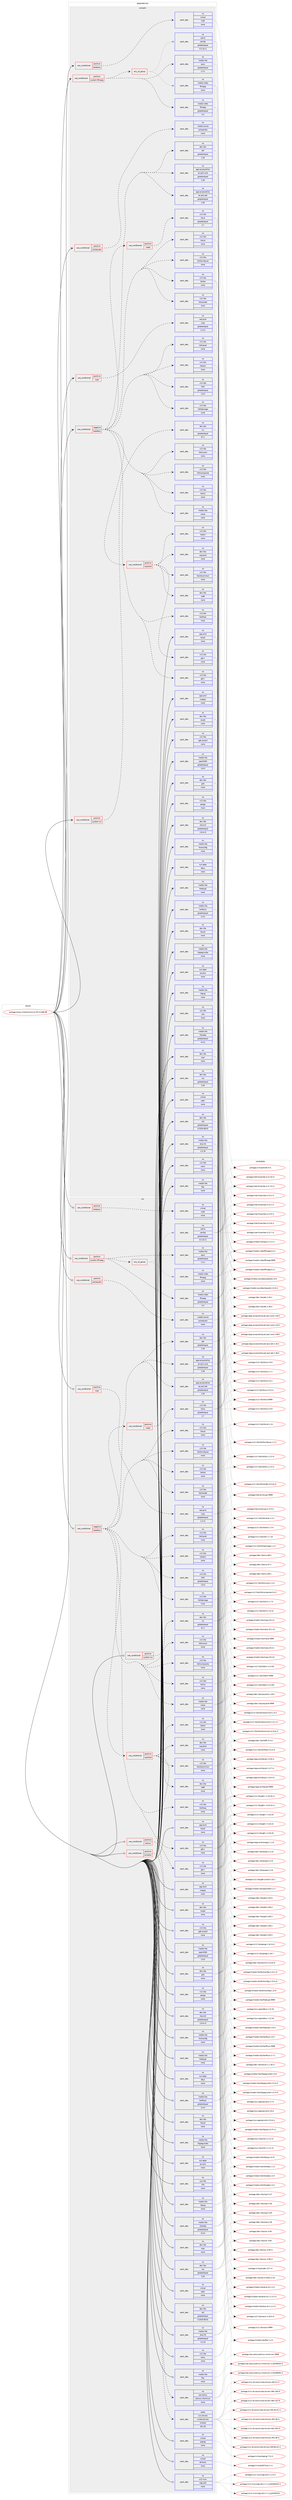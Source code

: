 digraph prolog {

# *************
# Graph options
# *************

newrank=true;
concentrate=true;
compound=true;
graph [rankdir=LR,fontname=Helvetica,fontsize=10,ranksep=1.5];#, ranksep=2.5, nodesep=0.2];
edge  [arrowhead=vee];
node  [fontname=Helvetica,fontsize=10];

# **********
# The ebuild
# **********

subgraph cluster_leftcol {
color=gray;
rank=same;
label=<<i>ebuild</i>>;
id [label="portage://www-client/chromium-87.0.4280.88", color=red, width=4, href="../www-client/chromium-87.0.4280.88.svg"];
}

# ****************
# The dependencies
# ****************

subgraph cluster_midcol {
color=gray;
label=<<i>dependencies</i>>;
subgraph cluster_compile {
fillcolor="#eeeeee";
style=filled;
label=<<i>compile</i>>;
subgraph cond746 {
dependency3603 [label=<<TABLE BORDER="0" CELLBORDER="1" CELLSPACING="0" CELLPADDING="4"><TR><TD ROWSPAN="3" CELLPADDING="10">use_conditional</TD></TR><TR><TD>negative</TD></TR><TR><TD>headless</TD></TR></TABLE>>, shape=none, color=red];
subgraph pack2830 {
dependency3604 [label=<<TABLE BORDER="0" CELLBORDER="1" CELLSPACING="0" CELLPADDING="4" WIDTH="220"><TR><TD ROWSPAN="6" CELLPADDING="30">pack_dep</TD></TR><TR><TD WIDTH="110">no</TD></TR><TR><TD>media-libs</TD></TR><TR><TD>mesa</TD></TR><TR><TD>none</TD></TR><TR><TD></TD></TR></TABLE>>, shape=none, color=blue];
}
dependency3603:e -> dependency3604:w [weight=20,style="dashed",arrowhead="vee"];
subgraph pack2831 {
dependency3605 [label=<<TABLE BORDER="0" CELLBORDER="1" CELLSPACING="0" CELLPADDING="4" WIDTH="220"><TR><TD ROWSPAN="6" CELLPADDING="30">pack_dep</TD></TR><TR><TD WIDTH="110">no</TD></TR><TR><TD>x11-libs</TD></TR><TR><TD>libX11</TD></TR><TR><TD>none</TD></TR><TR><TD></TD></TR></TABLE>>, shape=none, color=blue];
}
dependency3603:e -> dependency3605:w [weight=20,style="dashed",arrowhead="vee"];
subgraph pack2832 {
dependency3606 [label=<<TABLE BORDER="0" CELLBORDER="1" CELLSPACING="0" CELLPADDING="4" WIDTH="220"><TR><TD ROWSPAN="6" CELLPADDING="30">pack_dep</TD></TR><TR><TD WIDTH="110">no</TD></TR><TR><TD>x11-libs</TD></TR><TR><TD>libXcomposite</TD></TR><TR><TD>none</TD></TR><TR><TD></TD></TR></TABLE>>, shape=none, color=blue];
}
dependency3603:e -> dependency3606:w [weight=20,style="dashed",arrowhead="vee"];
subgraph pack2833 {
dependency3607 [label=<<TABLE BORDER="0" CELLBORDER="1" CELLSPACING="0" CELLPADDING="4" WIDTH="220"><TR><TD ROWSPAN="6" CELLPADDING="30">pack_dep</TD></TR><TR><TD WIDTH="110">no</TD></TR><TR><TD>x11-libs</TD></TR><TR><TD>libXcursor</TD></TR><TR><TD>none</TD></TR><TR><TD></TD></TR></TABLE>>, shape=none, color=blue];
}
dependency3603:e -> dependency3607:w [weight=20,style="dashed",arrowhead="vee"];
subgraph pack2834 {
dependency3608 [label=<<TABLE BORDER="0" CELLBORDER="1" CELLSPACING="0" CELLPADDING="4" WIDTH="220"><TR><TD ROWSPAN="6" CELLPADDING="30">pack_dep</TD></TR><TR><TD WIDTH="110">no</TD></TR><TR><TD>x11-libs</TD></TR><TR><TD>libXdamage</TD></TR><TR><TD>none</TD></TR><TR><TD></TD></TR></TABLE>>, shape=none, color=blue];
}
dependency3603:e -> dependency3608:w [weight=20,style="dashed",arrowhead="vee"];
subgraph pack2835 {
dependency3609 [label=<<TABLE BORDER="0" CELLBORDER="1" CELLSPACING="0" CELLPADDING="4" WIDTH="220"><TR><TD ROWSPAN="6" CELLPADDING="30">pack_dep</TD></TR><TR><TD WIDTH="110">no</TD></TR><TR><TD>x11-libs</TD></TR><TR><TD>libXext</TD></TR><TR><TD>none</TD></TR><TR><TD></TD></TR></TABLE>>, shape=none, color=blue];
}
dependency3603:e -> dependency3609:w [weight=20,style="dashed",arrowhead="vee"];
subgraph pack2836 {
dependency3610 [label=<<TABLE BORDER="0" CELLBORDER="1" CELLSPACING="0" CELLPADDING="4" WIDTH="220"><TR><TD ROWSPAN="6" CELLPADDING="30">pack_dep</TD></TR><TR><TD WIDTH="110">no</TD></TR><TR><TD>x11-libs</TD></TR><TR><TD>libXfixes</TD></TR><TR><TD>none</TD></TR><TR><TD></TD></TR></TABLE>>, shape=none, color=blue];
}
dependency3603:e -> dependency3610:w [weight=20,style="dashed",arrowhead="vee"];
subgraph pack2837 {
dependency3611 [label=<<TABLE BORDER="0" CELLBORDER="1" CELLSPACING="0" CELLPADDING="4" WIDTH="220"><TR><TD ROWSPAN="6" CELLPADDING="30">pack_dep</TD></TR><TR><TD WIDTH="110">no</TD></TR><TR><TD>x11-libs</TD></TR><TR><TD>libXi</TD></TR><TR><TD>greaterequal</TD></TR><TR><TD>1.6.0</TD></TR></TABLE>>, shape=none, color=blue];
}
dependency3603:e -> dependency3611:w [weight=20,style="dashed",arrowhead="vee"];
subgraph pack2838 {
dependency3612 [label=<<TABLE BORDER="0" CELLBORDER="1" CELLSPACING="0" CELLPADDING="4" WIDTH="220"><TR><TD ROWSPAN="6" CELLPADDING="30">pack_dep</TD></TR><TR><TD WIDTH="110">no</TD></TR><TR><TD>x11-libs</TD></TR><TR><TD>libXrandr</TD></TR><TR><TD>none</TD></TR><TR><TD></TD></TR></TABLE>>, shape=none, color=blue];
}
dependency3603:e -> dependency3612:w [weight=20,style="dashed",arrowhead="vee"];
subgraph pack2839 {
dependency3613 [label=<<TABLE BORDER="0" CELLBORDER="1" CELLSPACING="0" CELLPADDING="4" WIDTH="220"><TR><TD ROWSPAN="6" CELLPADDING="30">pack_dep</TD></TR><TR><TD WIDTH="110">no</TD></TR><TR><TD>x11-libs</TD></TR><TR><TD>libXrender</TD></TR><TR><TD>none</TD></TR><TR><TD></TD></TR></TABLE>>, shape=none, color=blue];
}
dependency3603:e -> dependency3613:w [weight=20,style="dashed",arrowhead="vee"];
subgraph pack2840 {
dependency3614 [label=<<TABLE BORDER="0" CELLBORDER="1" CELLSPACING="0" CELLPADDING="4" WIDTH="220"><TR><TD ROWSPAN="6" CELLPADDING="30">pack_dep</TD></TR><TR><TD WIDTH="110">no</TD></TR><TR><TD>x11-libs</TD></TR><TR><TD>libXtst</TD></TR><TR><TD>none</TD></TR><TR><TD></TD></TR></TABLE>>, shape=none, color=blue];
}
dependency3603:e -> dependency3614:w [weight=20,style="dashed",arrowhead="vee"];
subgraph pack2841 {
dependency3615 [label=<<TABLE BORDER="0" CELLBORDER="1" CELLSPACING="0" CELLPADDING="4" WIDTH="220"><TR><TD ROWSPAN="6" CELLPADDING="30">pack_dep</TD></TR><TR><TD WIDTH="110">no</TD></TR><TR><TD>x11-libs</TD></TR><TR><TD>libXScrnSaver</TD></TR><TR><TD>none</TD></TR><TR><TD></TD></TR></TABLE>>, shape=none, color=blue];
}
dependency3603:e -> dependency3615:w [weight=20,style="dashed",arrowhead="vee"];
subgraph pack2842 {
dependency3616 [label=<<TABLE BORDER="0" CELLBORDER="1" CELLSPACING="0" CELLPADDING="4" WIDTH="220"><TR><TD ROWSPAN="6" CELLPADDING="30">pack_dep</TD></TR><TR><TD WIDTH="110">no</TD></TR><TR><TD>x11-libs</TD></TR><TR><TD>libxcb</TD></TR><TR><TD>none</TD></TR><TR><TD></TD></TR></TABLE>>, shape=none, color=blue];
}
dependency3603:e -> dependency3616:w [weight=20,style="dashed",arrowhead="vee"];
subgraph cond747 {
dependency3617 [label=<<TABLE BORDER="0" CELLBORDER="1" CELLSPACING="0" CELLPADDING="4"><TR><TD ROWSPAN="3" CELLPADDING="10">use_conditional</TD></TR><TR><TD>positive</TD></TR><TR><TD>vaapi</TD></TR></TABLE>>, shape=none, color=red];
subgraph pack2843 {
dependency3618 [label=<<TABLE BORDER="0" CELLBORDER="1" CELLSPACING="0" CELLPADDING="4" WIDTH="220"><TR><TD ROWSPAN="6" CELLPADDING="30">pack_dep</TD></TR><TR><TD WIDTH="110">no</TD></TR><TR><TD>x11-libs</TD></TR><TR><TD>libva</TD></TR><TR><TD>greaterequal</TD></TR><TR><TD>2.7</TD></TR></TABLE>>, shape=none, color=blue];
}
dependency3617:e -> dependency3618:w [weight=20,style="dashed",arrowhead="vee"];
}
dependency3603:e -> dependency3617:w [weight=20,style="dashed",arrowhead="vee"];
subgraph pack2844 {
dependency3619 [label=<<TABLE BORDER="0" CELLBORDER="1" CELLSPACING="0" CELLPADDING="4" WIDTH="220"><TR><TD ROWSPAN="6" CELLPADDING="30">pack_dep</TD></TR><TR><TD WIDTH="110">no</TD></TR><TR><TD>app-accessibility</TD></TR><TR><TD>at-spi2-atk</TD></TR><TR><TD>greaterequal</TD></TR><TR><TD>2.26</TD></TR></TABLE>>, shape=none, color=blue];
}
dependency3603:e -> dependency3619:w [weight=20,style="dashed",arrowhead="vee"];
subgraph pack2845 {
dependency3620 [label=<<TABLE BORDER="0" CELLBORDER="1" CELLSPACING="0" CELLPADDING="4" WIDTH="220"><TR><TD ROWSPAN="6" CELLPADDING="30">pack_dep</TD></TR><TR><TD WIDTH="110">no</TD></TR><TR><TD>app-accessibility</TD></TR><TR><TD>at-spi2-core</TD></TR><TR><TD>greaterequal</TD></TR><TR><TD>2.26</TD></TR></TABLE>>, shape=none, color=blue];
}
dependency3603:e -> dependency3620:w [weight=20,style="dashed",arrowhead="vee"];
subgraph pack2846 {
dependency3621 [label=<<TABLE BORDER="0" CELLBORDER="1" CELLSPACING="0" CELLPADDING="4" WIDTH="220"><TR><TD ROWSPAN="6" CELLPADDING="30">pack_dep</TD></TR><TR><TD WIDTH="110">no</TD></TR><TR><TD>dev-libs</TD></TR><TR><TD>atk</TD></TR><TR><TD>greaterequal</TD></TR><TR><TD>2.26</TD></TR></TABLE>>, shape=none, color=blue];
}
dependency3603:e -> dependency3621:w [weight=20,style="dashed",arrowhead="vee"];
subgraph pack2847 {
dependency3622 [label=<<TABLE BORDER="0" CELLBORDER="1" CELLSPACING="0" CELLPADDING="4" WIDTH="220"><TR><TD ROWSPAN="6" CELLPADDING="30">pack_dep</TD></TR><TR><TD WIDTH="110">no</TD></TR><TR><TD>x11-libs</TD></TR><TR><TD>gtk+</TD></TR><TR><TD>none</TD></TR><TR><TD></TD></TR></TABLE>>, shape=none, color=blue];
}
dependency3603:e -> dependency3622:w [weight=20,style="dashed",arrowhead="vee"];
subgraph cond748 {
dependency3623 [label=<<TABLE BORDER="0" CELLBORDER="1" CELLSPACING="0" CELLPADDING="4"><TR><TD ROWSPAN="3" CELLPADDING="10">use_conditional</TD></TR><TR><TD>positive</TD></TR><TR><TD>wayland</TD></TR></TABLE>>, shape=none, color=red];
subgraph pack2848 {
dependency3624 [label=<<TABLE BORDER="0" CELLBORDER="1" CELLSPACING="0" CELLPADDING="4" WIDTH="220"><TR><TD ROWSPAN="6" CELLPADDING="30">pack_dep</TD></TR><TR><TD WIDTH="110">no</TD></TR><TR><TD>dev-libs</TD></TR><TR><TD>wayland</TD></TR><TR><TD>none</TD></TR><TR><TD></TD></TR></TABLE>>, shape=none, color=blue];
}
dependency3623:e -> dependency3624:w [weight=20,style="dashed",arrowhead="vee"];
subgraph pack2849 {
dependency3625 [label=<<TABLE BORDER="0" CELLBORDER="1" CELLSPACING="0" CELLPADDING="4" WIDTH="220"><TR><TD ROWSPAN="6" CELLPADDING="30">pack_dep</TD></TR><TR><TD WIDTH="110">no</TD></TR><TR><TD>dev-libs</TD></TR><TR><TD>libffi</TD></TR><TR><TD>none</TD></TR><TR><TD></TD></TR></TABLE>>, shape=none, color=blue];
}
dependency3623:e -> dependency3625:w [weight=20,style="dashed",arrowhead="vee"];
subgraph pack2850 {
dependency3626 [label=<<TABLE BORDER="0" CELLBORDER="1" CELLSPACING="0" CELLPADDING="4" WIDTH="220"><TR><TD ROWSPAN="6" CELLPADDING="30">pack_dep</TD></TR><TR><TD WIDTH="110">no</TD></TR><TR><TD>x11-libs</TD></TR><TR><TD>gtk+</TD></TR><TR><TD>none</TD></TR><TR><TD></TD></TR></TABLE>>, shape=none, color=blue];
}
dependency3623:e -> dependency3626:w [weight=20,style="dashed",arrowhead="vee"];
subgraph pack2851 {
dependency3627 [label=<<TABLE BORDER="0" CELLBORDER="1" CELLSPACING="0" CELLPADDING="4" WIDTH="220"><TR><TD ROWSPAN="6" CELLPADDING="30">pack_dep</TD></TR><TR><TD WIDTH="110">no</TD></TR><TR><TD>x11-libs</TD></TR><TR><TD>libdrm</TD></TR><TR><TD>none</TD></TR><TR><TD></TD></TR></TABLE>>, shape=none, color=blue];
}
dependency3623:e -> dependency3627:w [weight=20,style="dashed",arrowhead="vee"];
subgraph pack2852 {
dependency3628 [label=<<TABLE BORDER="0" CELLBORDER="1" CELLSPACING="0" CELLPADDING="4" WIDTH="220"><TR><TD ROWSPAN="6" CELLPADDING="30">pack_dep</TD></TR><TR><TD WIDTH="110">no</TD></TR><TR><TD>x11-libs</TD></TR><TR><TD>libxkbcommon</TD></TR><TR><TD>none</TD></TR><TR><TD></TD></TR></TABLE>>, shape=none, color=blue];
}
dependency3623:e -> dependency3628:w [weight=20,style="dashed",arrowhead="vee"];
}
dependency3603:e -> dependency3623:w [weight=20,style="dashed",arrowhead="vee"];
}
id:e -> dependency3603:w [weight=20,style="solid",arrowhead="vee"];
subgraph cond749 {
dependency3629 [label=<<TABLE BORDER="0" CELLBORDER="1" CELLSPACING="0" CELLPADDING="4"><TR><TD ROWSPAN="3" CELLPADDING="10">use_conditional</TD></TR><TR><TD>positive</TD></TR><TR><TD>cups</TD></TR></TABLE>>, shape=none, color=red];
subgraph pack2853 {
dependency3630 [label=<<TABLE BORDER="0" CELLBORDER="1" CELLSPACING="0" CELLPADDING="4" WIDTH="220"><TR><TD ROWSPAN="6" CELLPADDING="30">pack_dep</TD></TR><TR><TD WIDTH="110">no</TD></TR><TR><TD>net-print</TD></TR><TR><TD>cups</TD></TR><TR><TD>greaterequal</TD></TR><TR><TD>1.3.11</TD></TR></TABLE>>, shape=none, color=blue];
}
dependency3629:e -> dependency3630:w [weight=20,style="dashed",arrowhead="vee"];
}
id:e -> dependency3629:w [weight=20,style="solid",arrowhead="vee"];
subgraph cond750 {
dependency3631 [label=<<TABLE BORDER="0" CELLBORDER="1" CELLSPACING="0" CELLPADDING="4"><TR><TD ROWSPAN="3" CELLPADDING="10">use_conditional</TD></TR><TR><TD>positive</TD></TR><TR><TD>kerberos</TD></TR></TABLE>>, shape=none, color=red];
subgraph pack2854 {
dependency3632 [label=<<TABLE BORDER="0" CELLBORDER="1" CELLSPACING="0" CELLPADDING="4" WIDTH="220"><TR><TD ROWSPAN="6" CELLPADDING="30">pack_dep</TD></TR><TR><TD WIDTH="110">no</TD></TR><TR><TD>virtual</TD></TR><TR><TD>krb5</TD></TR><TR><TD>none</TD></TR><TR><TD></TD></TR></TABLE>>, shape=none, color=blue];
}
dependency3631:e -> dependency3632:w [weight=20,style="dashed",arrowhead="vee"];
}
id:e -> dependency3631:w [weight=20,style="solid",arrowhead="vee"];
subgraph cond751 {
dependency3633 [label=<<TABLE BORDER="0" CELLBORDER="1" CELLSPACING="0" CELLPADDING="4"><TR><TD ROWSPAN="3" CELLPADDING="10">use_conditional</TD></TR><TR><TD>positive</TD></TR><TR><TD>pulseaudio</TD></TR></TABLE>>, shape=none, color=red];
subgraph pack2855 {
dependency3634 [label=<<TABLE BORDER="0" CELLBORDER="1" CELLSPACING="0" CELLPADDING="4" WIDTH="220"><TR><TD ROWSPAN="6" CELLPADDING="30">pack_dep</TD></TR><TR><TD WIDTH="110">no</TD></TR><TR><TD>media-sound</TD></TR><TR><TD>pulseaudio</TD></TR><TR><TD>none</TD></TR><TR><TD></TD></TR></TABLE>>, shape=none, color=blue];
}
dependency3633:e -> dependency3634:w [weight=20,style="dashed",arrowhead="vee"];
}
id:e -> dependency3633:w [weight=20,style="solid",arrowhead="vee"];
subgraph cond752 {
dependency3635 [label=<<TABLE BORDER="0" CELLBORDER="1" CELLSPACING="0" CELLPADDING="4"><TR><TD ROWSPAN="3" CELLPADDING="10">use_conditional</TD></TR><TR><TD>positive</TD></TR><TR><TD>system-ffmpeg</TD></TR></TABLE>>, shape=none, color=red];
subgraph pack2856 {
dependency3636 [label=<<TABLE BORDER="0" CELLBORDER="1" CELLSPACING="0" CELLPADDING="4" WIDTH="220"><TR><TD ROWSPAN="6" CELLPADDING="30">pack_dep</TD></TR><TR><TD WIDTH="110">no</TD></TR><TR><TD>media-video</TD></TR><TR><TD>ffmpeg</TD></TR><TR><TD>greaterequal</TD></TR><TR><TD>4.3</TD></TR></TABLE>>, shape=none, color=blue];
}
dependency3635:e -> dependency3636:w [weight=20,style="dashed",arrowhead="vee"];
subgraph any27 {
dependency3637 [label=<<TABLE BORDER="0" CELLBORDER="1" CELLSPACING="0" CELLPADDING="4"><TR><TD CELLPADDING="10">any_of_group</TD></TR></TABLE>>, shape=none, color=red];subgraph pack2857 {
dependency3638 [label=<<TABLE BORDER="0" CELLBORDER="1" CELLSPACING="0" CELLPADDING="4" WIDTH="220"><TR><TD ROWSPAN="6" CELLPADDING="30">pack_dep</TD></TR><TR><TD WIDTH="110">no</TD></TR><TR><TD>media-video</TD></TR><TR><TD>ffmpeg</TD></TR><TR><TD>none</TD></TR><TR><TD></TD></TR></TABLE>>, shape=none, color=blue];
}
dependency3637:e -> dependency3638:w [weight=20,style="dotted",arrowhead="oinv"];
subgraph pack2858 {
dependency3639 [label=<<TABLE BORDER="0" CELLBORDER="1" CELLSPACING="0" CELLPADDING="4" WIDTH="220"><TR><TD ROWSPAN="6" CELLPADDING="30">pack_dep</TD></TR><TR><TD WIDTH="110">no</TD></TR><TR><TD>net-fs</TD></TR><TR><TD>samba</TD></TR><TR><TD>greaterequal</TD></TR><TR><TD>4.5.10-r1</TD></TR></TABLE>>, shape=none, color=blue];
}
dependency3637:e -> dependency3639:w [weight=20,style="dotted",arrowhead="oinv"];
}
dependency3635:e -> dependency3637:w [weight=20,style="dashed",arrowhead="vee"];
subgraph pack2859 {
dependency3640 [label=<<TABLE BORDER="0" CELLBORDER="1" CELLSPACING="0" CELLPADDING="4" WIDTH="220"><TR><TD ROWSPAN="6" CELLPADDING="30">pack_dep</TD></TR><TR><TD WIDTH="110">no</TD></TR><TR><TD>media-libs</TD></TR><TR><TD>opus</TD></TR><TR><TD>greaterequal</TD></TR><TR><TD>1.3.1</TD></TR></TABLE>>, shape=none, color=blue];
}
dependency3635:e -> dependency3640:w [weight=20,style="dashed",arrowhead="vee"];
}
id:e -> dependency3635:w [weight=20,style="solid",arrowhead="vee"];
subgraph cond753 {
dependency3641 [label=<<TABLE BORDER="0" CELLBORDER="1" CELLSPACING="0" CELLPADDING="4"><TR><TD ROWSPAN="3" CELLPADDING="10">use_conditional</TD></TR><TR><TD>positive</TD></TR><TR><TD>system-icu</TD></TR></TABLE>>, shape=none, color=red];
subgraph pack2860 {
dependency3642 [label=<<TABLE BORDER="0" CELLBORDER="1" CELLSPACING="0" CELLPADDING="4" WIDTH="220"><TR><TD ROWSPAN="6" CELLPADDING="30">pack_dep</TD></TR><TR><TD WIDTH="110">no</TD></TR><TR><TD>dev-libs</TD></TR><TR><TD>icu</TD></TR><TR><TD>greaterequal</TD></TR><TR><TD>67.1</TD></TR></TABLE>>, shape=none, color=blue];
}
dependency3641:e -> dependency3642:w [weight=20,style="dashed",arrowhead="vee"];
}
id:e -> dependency3641:w [weight=20,style="solid",arrowhead="vee"];
subgraph pack2861 {
dependency3643 [label=<<TABLE BORDER="0" CELLBORDER="1" CELLSPACING="0" CELLPADDING="4" WIDTH="220"><TR><TD ROWSPAN="6" CELLPADDING="30">pack_dep</TD></TR><TR><TD WIDTH="110">no</TD></TR><TR><TD>app-arch</TD></TR><TR><TD>bzip2</TD></TR><TR><TD>none</TD></TR><TR><TD></TD></TR></TABLE>>, shape=none, color=blue];
}
id:e -> dependency3643:w [weight=20,style="solid",arrowhead="vee"];
subgraph pack2862 {
dependency3644 [label=<<TABLE BORDER="0" CELLBORDER="1" CELLSPACING="0" CELLPADDING="4" WIDTH="220"><TR><TD ROWSPAN="6" CELLPADDING="30">pack_dep</TD></TR><TR><TD WIDTH="110">no</TD></TR><TR><TD>app-arch</TD></TR><TR><TD>snappy</TD></TR><TR><TD>none</TD></TR><TR><TD></TD></TR></TABLE>>, shape=none, color=blue];
}
id:e -> dependency3644:w [weight=20,style="solid",arrowhead="vee"];
subgraph pack2863 {
dependency3645 [label=<<TABLE BORDER="0" CELLBORDER="1" CELLSPACING="0" CELLPADDING="4" WIDTH="220"><TR><TD ROWSPAN="6" CELLPADDING="30">pack_dep</TD></TR><TR><TD WIDTH="110">no</TD></TR><TR><TD>dev-libs</TD></TR><TR><TD>expat</TD></TR><TR><TD>none</TD></TR><TR><TD></TD></TR></TABLE>>, shape=none, color=blue];
}
id:e -> dependency3645:w [weight=20,style="solid",arrowhead="vee"];
subgraph pack2864 {
dependency3646 [label=<<TABLE BORDER="0" CELLBORDER="1" CELLSPACING="0" CELLPADDING="4" WIDTH="220"><TR><TD ROWSPAN="6" CELLPADDING="30">pack_dep</TD></TR><TR><TD WIDTH="110">no</TD></TR><TR><TD>dev-libs</TD></TR><TR><TD>glib</TD></TR><TR><TD>none</TD></TR><TR><TD></TD></TR></TABLE>>, shape=none, color=blue];
}
id:e -> dependency3646:w [weight=20,style="solid",arrowhead="vee"];
subgraph pack2865 {
dependency3647 [label=<<TABLE BORDER="0" CELLBORDER="1" CELLSPACING="0" CELLPADDING="4" WIDTH="220"><TR><TD ROWSPAN="6" CELLPADDING="30">pack_dep</TD></TR><TR><TD WIDTH="110">no</TD></TR><TR><TD>dev-libs</TD></TR><TR><TD>libxml2</TD></TR><TR><TD>greaterequal</TD></TR><TR><TD>2.9.4-r3</TD></TR></TABLE>>, shape=none, color=blue];
}
id:e -> dependency3647:w [weight=20,style="solid",arrowhead="vee"];
subgraph pack2866 {
dependency3648 [label=<<TABLE BORDER="0" CELLBORDER="1" CELLSPACING="0" CELLPADDING="4" WIDTH="220"><TR><TD ROWSPAN="6" CELLPADDING="30">pack_dep</TD></TR><TR><TD WIDTH="110">no</TD></TR><TR><TD>dev-libs</TD></TR><TR><TD>libxslt</TD></TR><TR><TD>none</TD></TR><TR><TD></TD></TR></TABLE>>, shape=none, color=blue];
}
id:e -> dependency3648:w [weight=20,style="solid",arrowhead="vee"];
subgraph pack2867 {
dependency3649 [label=<<TABLE BORDER="0" CELLBORDER="1" CELLSPACING="0" CELLPADDING="4" WIDTH="220"><TR><TD ROWSPAN="6" CELLPADDING="30">pack_dep</TD></TR><TR><TD WIDTH="110">no</TD></TR><TR><TD>dev-libs</TD></TR><TR><TD>nspr</TD></TR><TR><TD>none</TD></TR><TR><TD></TD></TR></TABLE>>, shape=none, color=blue];
}
id:e -> dependency3649:w [weight=20,style="solid",arrowhead="vee"];
subgraph pack2868 {
dependency3650 [label=<<TABLE BORDER="0" CELLBORDER="1" CELLSPACING="0" CELLPADDING="4" WIDTH="220"><TR><TD ROWSPAN="6" CELLPADDING="30">pack_dep</TD></TR><TR><TD WIDTH="110">no</TD></TR><TR><TD>dev-libs</TD></TR><TR><TD>nss</TD></TR><TR><TD>greaterequal</TD></TR><TR><TD>3.26</TD></TR></TABLE>>, shape=none, color=blue];
}
id:e -> dependency3650:w [weight=20,style="solid",arrowhead="vee"];
subgraph pack2869 {
dependency3651 [label=<<TABLE BORDER="0" CELLBORDER="1" CELLSPACING="0" CELLPADDING="4" WIDTH="220"><TR><TD ROWSPAN="6" CELLPADDING="30">pack_dep</TD></TR><TR><TD WIDTH="110">no</TD></TR><TR><TD>dev-libs</TD></TR><TR><TD>re2</TD></TR><TR><TD>greaterequal</TD></TR><TR><TD>0.2019.08.01</TD></TR></TABLE>>, shape=none, color=blue];
}
id:e -> dependency3651:w [weight=20,style="solid",arrowhead="vee"];
subgraph pack2870 {
dependency3652 [label=<<TABLE BORDER="0" CELLBORDER="1" CELLSPACING="0" CELLPADDING="4" WIDTH="220"><TR><TD ROWSPAN="6" CELLPADDING="30">pack_dep</TD></TR><TR><TD WIDTH="110">no</TD></TR><TR><TD>media-libs</TD></TR><TR><TD>alsa-lib</TD></TR><TR><TD>greaterequal</TD></TR><TR><TD>1.0.19</TD></TR></TABLE>>, shape=none, color=blue];
}
id:e -> dependency3652:w [weight=20,style="solid",arrowhead="vee"];
subgraph pack2871 {
dependency3653 [label=<<TABLE BORDER="0" CELLBORDER="1" CELLSPACING="0" CELLPADDING="4" WIDTH="220"><TR><TD ROWSPAN="6" CELLPADDING="30">pack_dep</TD></TR><TR><TD WIDTH="110">no</TD></TR><TR><TD>media-libs</TD></TR><TR><TD>flac</TD></TR><TR><TD>none</TD></TR><TR><TD></TD></TR></TABLE>>, shape=none, color=blue];
}
id:e -> dependency3653:w [weight=20,style="solid",arrowhead="vee"];
subgraph pack2872 {
dependency3654 [label=<<TABLE BORDER="0" CELLBORDER="1" CELLSPACING="0" CELLPADDING="4" WIDTH="220"><TR><TD ROWSPAN="6" CELLPADDING="30">pack_dep</TD></TR><TR><TD WIDTH="110">no</TD></TR><TR><TD>media-libs</TD></TR><TR><TD>fontconfig</TD></TR><TR><TD>none</TD></TR><TR><TD></TD></TR></TABLE>>, shape=none, color=blue];
}
id:e -> dependency3654:w [weight=20,style="solid",arrowhead="vee"];
subgraph pack2873 {
dependency3655 [label=<<TABLE BORDER="0" CELLBORDER="1" CELLSPACING="0" CELLPADDING="4" WIDTH="220"><TR><TD ROWSPAN="6" CELLPADDING="30">pack_dep</TD></TR><TR><TD WIDTH="110">no</TD></TR><TR><TD>media-libs</TD></TR><TR><TD>freetype</TD></TR><TR><TD>none</TD></TR><TR><TD></TD></TR></TABLE>>, shape=none, color=blue];
}
id:e -> dependency3655:w [weight=20,style="solid",arrowhead="vee"];
subgraph pack2874 {
dependency3656 [label=<<TABLE BORDER="0" CELLBORDER="1" CELLSPACING="0" CELLPADDING="4" WIDTH="220"><TR><TD ROWSPAN="6" CELLPADDING="30">pack_dep</TD></TR><TR><TD WIDTH="110">no</TD></TR><TR><TD>media-libs</TD></TR><TR><TD>harfbuzz</TD></TR><TR><TD>greaterequal</TD></TR><TR><TD>2.4.0</TD></TR></TABLE>>, shape=none, color=blue];
}
id:e -> dependency3656:w [weight=20,style="solid",arrowhead="vee"];
subgraph pack2875 {
dependency3657 [label=<<TABLE BORDER="0" CELLBORDER="1" CELLSPACING="0" CELLPADDING="4" WIDTH="220"><TR><TD ROWSPAN="6" CELLPADDING="30">pack_dep</TD></TR><TR><TD WIDTH="110">no</TD></TR><TR><TD>media-libs</TD></TR><TR><TD>libjpeg-turbo</TD></TR><TR><TD>none</TD></TR><TR><TD></TD></TR></TABLE>>, shape=none, color=blue];
}
id:e -> dependency3657:w [weight=20,style="solid",arrowhead="vee"];
subgraph pack2876 {
dependency3658 [label=<<TABLE BORDER="0" CELLBORDER="1" CELLSPACING="0" CELLPADDING="4" WIDTH="220"><TR><TD ROWSPAN="6" CELLPADDING="30">pack_dep</TD></TR><TR><TD WIDTH="110">no</TD></TR><TR><TD>media-libs</TD></TR><TR><TD>libpng</TD></TR><TR><TD>none</TD></TR><TR><TD></TD></TR></TABLE>>, shape=none, color=blue];
}
id:e -> dependency3658:w [weight=20,style="solid",arrowhead="vee"];
subgraph pack2877 {
dependency3659 [label=<<TABLE BORDER="0" CELLBORDER="1" CELLSPACING="0" CELLPADDING="4" WIDTH="220"><TR><TD ROWSPAN="6" CELLPADDING="30">pack_dep</TD></TR><TR><TD WIDTH="110">no</TD></TR><TR><TD>media-libs</TD></TR><TR><TD>libwebp</TD></TR><TR><TD>greaterequal</TD></TR><TR><TD>0.4.0</TD></TR></TABLE>>, shape=none, color=blue];
}
id:e -> dependency3659:w [weight=20,style="solid",arrowhead="vee"];
subgraph pack2878 {
dependency3660 [label=<<TABLE BORDER="0" CELLBORDER="1" CELLSPACING="0" CELLPADDING="4" WIDTH="220"><TR><TD ROWSPAN="6" CELLPADDING="30">pack_dep</TD></TR><TR><TD WIDTH="110">no</TD></TR><TR><TD>media-libs</TD></TR><TR><TD>openh264</TD></TR><TR><TD>greaterequal</TD></TR><TR><TD>1.6.0</TD></TR></TABLE>>, shape=none, color=blue];
}
id:e -> dependency3660:w [weight=20,style="solid",arrowhead="vee"];
subgraph pack2879 {
dependency3661 [label=<<TABLE BORDER="0" CELLBORDER="1" CELLSPACING="0" CELLPADDING="4" WIDTH="220"><TR><TD ROWSPAN="6" CELLPADDING="30">pack_dep</TD></TR><TR><TD WIDTH="110">no</TD></TR><TR><TD>sys-apps</TD></TR><TR><TD>dbus</TD></TR><TR><TD>none</TD></TR><TR><TD></TD></TR></TABLE>>, shape=none, color=blue];
}
id:e -> dependency3661:w [weight=20,style="solid",arrowhead="vee"];
subgraph pack2880 {
dependency3662 [label=<<TABLE BORDER="0" CELLBORDER="1" CELLSPACING="0" CELLPADDING="4" WIDTH="220"><TR><TD ROWSPAN="6" CELLPADDING="30">pack_dep</TD></TR><TR><TD WIDTH="110">no</TD></TR><TR><TD>sys-apps</TD></TR><TR><TD>pciutils</TD></TR><TR><TD>none</TD></TR><TR><TD></TD></TR></TABLE>>, shape=none, color=blue];
}
id:e -> dependency3662:w [weight=20,style="solid",arrowhead="vee"];
subgraph pack2881 {
dependency3663 [label=<<TABLE BORDER="0" CELLBORDER="1" CELLSPACING="0" CELLPADDING="4" WIDTH="220"><TR><TD ROWSPAN="6" CELLPADDING="30">pack_dep</TD></TR><TR><TD WIDTH="110">no</TD></TR><TR><TD>sys-libs</TD></TR><TR><TD>zlib</TD></TR><TR><TD>none</TD></TR><TR><TD></TD></TR></TABLE>>, shape=none, color=blue];
}
id:e -> dependency3663:w [weight=20,style="solid",arrowhead="vee"];
subgraph pack2882 {
dependency3664 [label=<<TABLE BORDER="0" CELLBORDER="1" CELLSPACING="0" CELLPADDING="4" WIDTH="220"><TR><TD ROWSPAN="6" CELLPADDING="30">pack_dep</TD></TR><TR><TD WIDTH="110">no</TD></TR><TR><TD>virtual</TD></TR><TR><TD>udev</TD></TR><TR><TD>none</TD></TR><TR><TD></TD></TR></TABLE>>, shape=none, color=blue];
}
id:e -> dependency3664:w [weight=20,style="solid",arrowhead="vee"];
subgraph pack2883 {
dependency3665 [label=<<TABLE BORDER="0" CELLBORDER="1" CELLSPACING="0" CELLPADDING="4" WIDTH="220"><TR><TD ROWSPAN="6" CELLPADDING="30">pack_dep</TD></TR><TR><TD WIDTH="110">no</TD></TR><TR><TD>x11-libs</TD></TR><TR><TD>cairo</TD></TR><TR><TD>none</TD></TR><TR><TD></TD></TR></TABLE>>, shape=none, color=blue];
}
id:e -> dependency3665:w [weight=20,style="solid",arrowhead="vee"];
subgraph pack2884 {
dependency3666 [label=<<TABLE BORDER="0" CELLBORDER="1" CELLSPACING="0" CELLPADDING="4" WIDTH="220"><TR><TD ROWSPAN="6" CELLPADDING="30">pack_dep</TD></TR><TR><TD WIDTH="110">no</TD></TR><TR><TD>x11-libs</TD></TR><TR><TD>gdk-pixbuf</TD></TR><TR><TD>none</TD></TR><TR><TD></TD></TR></TABLE>>, shape=none, color=blue];
}
id:e -> dependency3666:w [weight=20,style="solid",arrowhead="vee"];
subgraph pack2885 {
dependency3667 [label=<<TABLE BORDER="0" CELLBORDER="1" CELLSPACING="0" CELLPADDING="4" WIDTH="220"><TR><TD ROWSPAN="6" CELLPADDING="30">pack_dep</TD></TR><TR><TD WIDTH="110">no</TD></TR><TR><TD>x11-libs</TD></TR><TR><TD>pango</TD></TR><TR><TD>none</TD></TR><TR><TD></TD></TR></TABLE>>, shape=none, color=blue];
}
id:e -> dependency3667:w [weight=20,style="solid",arrowhead="vee"];
}
subgraph cluster_compileandrun {
fillcolor="#eeeeee";
style=filled;
label=<<i>compile and run</i>>;
}
subgraph cluster_run {
fillcolor="#eeeeee";
style=filled;
label=<<i>run</i>>;
subgraph cond754 {
dependency3668 [label=<<TABLE BORDER="0" CELLBORDER="1" CELLSPACING="0" CELLPADDING="4"><TR><TD ROWSPAN="3" CELLPADDING="10">use_conditional</TD></TR><TR><TD>negative</TD></TR><TR><TD>headless</TD></TR></TABLE>>, shape=none, color=red];
subgraph pack2886 {
dependency3669 [label=<<TABLE BORDER="0" CELLBORDER="1" CELLSPACING="0" CELLPADDING="4" WIDTH="220"><TR><TD ROWSPAN="6" CELLPADDING="30">pack_dep</TD></TR><TR><TD WIDTH="110">no</TD></TR><TR><TD>media-libs</TD></TR><TR><TD>mesa</TD></TR><TR><TD>none</TD></TR><TR><TD></TD></TR></TABLE>>, shape=none, color=blue];
}
dependency3668:e -> dependency3669:w [weight=20,style="dashed",arrowhead="vee"];
subgraph pack2887 {
dependency3670 [label=<<TABLE BORDER="0" CELLBORDER="1" CELLSPACING="0" CELLPADDING="4" WIDTH="220"><TR><TD ROWSPAN="6" CELLPADDING="30">pack_dep</TD></TR><TR><TD WIDTH="110">no</TD></TR><TR><TD>x11-libs</TD></TR><TR><TD>libX11</TD></TR><TR><TD>none</TD></TR><TR><TD></TD></TR></TABLE>>, shape=none, color=blue];
}
dependency3668:e -> dependency3670:w [weight=20,style="dashed",arrowhead="vee"];
subgraph pack2888 {
dependency3671 [label=<<TABLE BORDER="0" CELLBORDER="1" CELLSPACING="0" CELLPADDING="4" WIDTH="220"><TR><TD ROWSPAN="6" CELLPADDING="30">pack_dep</TD></TR><TR><TD WIDTH="110">no</TD></TR><TR><TD>x11-libs</TD></TR><TR><TD>libXcomposite</TD></TR><TR><TD>none</TD></TR><TR><TD></TD></TR></TABLE>>, shape=none, color=blue];
}
dependency3668:e -> dependency3671:w [weight=20,style="dashed",arrowhead="vee"];
subgraph pack2889 {
dependency3672 [label=<<TABLE BORDER="0" CELLBORDER="1" CELLSPACING="0" CELLPADDING="4" WIDTH="220"><TR><TD ROWSPAN="6" CELLPADDING="30">pack_dep</TD></TR><TR><TD WIDTH="110">no</TD></TR><TR><TD>x11-libs</TD></TR><TR><TD>libXcursor</TD></TR><TR><TD>none</TD></TR><TR><TD></TD></TR></TABLE>>, shape=none, color=blue];
}
dependency3668:e -> dependency3672:w [weight=20,style="dashed",arrowhead="vee"];
subgraph pack2890 {
dependency3673 [label=<<TABLE BORDER="0" CELLBORDER="1" CELLSPACING="0" CELLPADDING="4" WIDTH="220"><TR><TD ROWSPAN="6" CELLPADDING="30">pack_dep</TD></TR><TR><TD WIDTH="110">no</TD></TR><TR><TD>x11-libs</TD></TR><TR><TD>libXdamage</TD></TR><TR><TD>none</TD></TR><TR><TD></TD></TR></TABLE>>, shape=none, color=blue];
}
dependency3668:e -> dependency3673:w [weight=20,style="dashed",arrowhead="vee"];
subgraph pack2891 {
dependency3674 [label=<<TABLE BORDER="0" CELLBORDER="1" CELLSPACING="0" CELLPADDING="4" WIDTH="220"><TR><TD ROWSPAN="6" CELLPADDING="30">pack_dep</TD></TR><TR><TD WIDTH="110">no</TD></TR><TR><TD>x11-libs</TD></TR><TR><TD>libXext</TD></TR><TR><TD>none</TD></TR><TR><TD></TD></TR></TABLE>>, shape=none, color=blue];
}
dependency3668:e -> dependency3674:w [weight=20,style="dashed",arrowhead="vee"];
subgraph pack2892 {
dependency3675 [label=<<TABLE BORDER="0" CELLBORDER="1" CELLSPACING="0" CELLPADDING="4" WIDTH="220"><TR><TD ROWSPAN="6" CELLPADDING="30">pack_dep</TD></TR><TR><TD WIDTH="110">no</TD></TR><TR><TD>x11-libs</TD></TR><TR><TD>libXfixes</TD></TR><TR><TD>none</TD></TR><TR><TD></TD></TR></TABLE>>, shape=none, color=blue];
}
dependency3668:e -> dependency3675:w [weight=20,style="dashed",arrowhead="vee"];
subgraph pack2893 {
dependency3676 [label=<<TABLE BORDER="0" CELLBORDER="1" CELLSPACING="0" CELLPADDING="4" WIDTH="220"><TR><TD ROWSPAN="6" CELLPADDING="30">pack_dep</TD></TR><TR><TD WIDTH="110">no</TD></TR><TR><TD>x11-libs</TD></TR><TR><TD>libXi</TD></TR><TR><TD>greaterequal</TD></TR><TR><TD>1.6.0</TD></TR></TABLE>>, shape=none, color=blue];
}
dependency3668:e -> dependency3676:w [weight=20,style="dashed",arrowhead="vee"];
subgraph pack2894 {
dependency3677 [label=<<TABLE BORDER="0" CELLBORDER="1" CELLSPACING="0" CELLPADDING="4" WIDTH="220"><TR><TD ROWSPAN="6" CELLPADDING="30">pack_dep</TD></TR><TR><TD WIDTH="110">no</TD></TR><TR><TD>x11-libs</TD></TR><TR><TD>libXrandr</TD></TR><TR><TD>none</TD></TR><TR><TD></TD></TR></TABLE>>, shape=none, color=blue];
}
dependency3668:e -> dependency3677:w [weight=20,style="dashed",arrowhead="vee"];
subgraph pack2895 {
dependency3678 [label=<<TABLE BORDER="0" CELLBORDER="1" CELLSPACING="0" CELLPADDING="4" WIDTH="220"><TR><TD ROWSPAN="6" CELLPADDING="30">pack_dep</TD></TR><TR><TD WIDTH="110">no</TD></TR><TR><TD>x11-libs</TD></TR><TR><TD>libXrender</TD></TR><TR><TD>none</TD></TR><TR><TD></TD></TR></TABLE>>, shape=none, color=blue];
}
dependency3668:e -> dependency3678:w [weight=20,style="dashed",arrowhead="vee"];
subgraph pack2896 {
dependency3679 [label=<<TABLE BORDER="0" CELLBORDER="1" CELLSPACING="0" CELLPADDING="4" WIDTH="220"><TR><TD ROWSPAN="6" CELLPADDING="30">pack_dep</TD></TR><TR><TD WIDTH="110">no</TD></TR><TR><TD>x11-libs</TD></TR><TR><TD>libXtst</TD></TR><TR><TD>none</TD></TR><TR><TD></TD></TR></TABLE>>, shape=none, color=blue];
}
dependency3668:e -> dependency3679:w [weight=20,style="dashed",arrowhead="vee"];
subgraph pack2897 {
dependency3680 [label=<<TABLE BORDER="0" CELLBORDER="1" CELLSPACING="0" CELLPADDING="4" WIDTH="220"><TR><TD ROWSPAN="6" CELLPADDING="30">pack_dep</TD></TR><TR><TD WIDTH="110">no</TD></TR><TR><TD>x11-libs</TD></TR><TR><TD>libXScrnSaver</TD></TR><TR><TD>none</TD></TR><TR><TD></TD></TR></TABLE>>, shape=none, color=blue];
}
dependency3668:e -> dependency3680:w [weight=20,style="dashed",arrowhead="vee"];
subgraph pack2898 {
dependency3681 [label=<<TABLE BORDER="0" CELLBORDER="1" CELLSPACING="0" CELLPADDING="4" WIDTH="220"><TR><TD ROWSPAN="6" CELLPADDING="30">pack_dep</TD></TR><TR><TD WIDTH="110">no</TD></TR><TR><TD>x11-libs</TD></TR><TR><TD>libxcb</TD></TR><TR><TD>none</TD></TR><TR><TD></TD></TR></TABLE>>, shape=none, color=blue];
}
dependency3668:e -> dependency3681:w [weight=20,style="dashed",arrowhead="vee"];
subgraph cond755 {
dependency3682 [label=<<TABLE BORDER="0" CELLBORDER="1" CELLSPACING="0" CELLPADDING="4"><TR><TD ROWSPAN="3" CELLPADDING="10">use_conditional</TD></TR><TR><TD>positive</TD></TR><TR><TD>vaapi</TD></TR></TABLE>>, shape=none, color=red];
subgraph pack2899 {
dependency3683 [label=<<TABLE BORDER="0" CELLBORDER="1" CELLSPACING="0" CELLPADDING="4" WIDTH="220"><TR><TD ROWSPAN="6" CELLPADDING="30">pack_dep</TD></TR><TR><TD WIDTH="110">no</TD></TR><TR><TD>x11-libs</TD></TR><TR><TD>libva</TD></TR><TR><TD>greaterequal</TD></TR><TR><TD>2.7</TD></TR></TABLE>>, shape=none, color=blue];
}
dependency3682:e -> dependency3683:w [weight=20,style="dashed",arrowhead="vee"];
}
dependency3668:e -> dependency3682:w [weight=20,style="dashed",arrowhead="vee"];
subgraph pack2900 {
dependency3684 [label=<<TABLE BORDER="0" CELLBORDER="1" CELLSPACING="0" CELLPADDING="4" WIDTH="220"><TR><TD ROWSPAN="6" CELLPADDING="30">pack_dep</TD></TR><TR><TD WIDTH="110">no</TD></TR><TR><TD>app-accessibility</TD></TR><TR><TD>at-spi2-atk</TD></TR><TR><TD>greaterequal</TD></TR><TR><TD>2.26</TD></TR></TABLE>>, shape=none, color=blue];
}
dependency3668:e -> dependency3684:w [weight=20,style="dashed",arrowhead="vee"];
subgraph pack2901 {
dependency3685 [label=<<TABLE BORDER="0" CELLBORDER="1" CELLSPACING="0" CELLPADDING="4" WIDTH="220"><TR><TD ROWSPAN="6" CELLPADDING="30">pack_dep</TD></TR><TR><TD WIDTH="110">no</TD></TR><TR><TD>app-accessibility</TD></TR><TR><TD>at-spi2-core</TD></TR><TR><TD>greaterequal</TD></TR><TR><TD>2.26</TD></TR></TABLE>>, shape=none, color=blue];
}
dependency3668:e -> dependency3685:w [weight=20,style="dashed",arrowhead="vee"];
subgraph pack2902 {
dependency3686 [label=<<TABLE BORDER="0" CELLBORDER="1" CELLSPACING="0" CELLPADDING="4" WIDTH="220"><TR><TD ROWSPAN="6" CELLPADDING="30">pack_dep</TD></TR><TR><TD WIDTH="110">no</TD></TR><TR><TD>dev-libs</TD></TR><TR><TD>atk</TD></TR><TR><TD>greaterequal</TD></TR><TR><TD>2.26</TD></TR></TABLE>>, shape=none, color=blue];
}
dependency3668:e -> dependency3686:w [weight=20,style="dashed",arrowhead="vee"];
subgraph pack2903 {
dependency3687 [label=<<TABLE BORDER="0" CELLBORDER="1" CELLSPACING="0" CELLPADDING="4" WIDTH="220"><TR><TD ROWSPAN="6" CELLPADDING="30">pack_dep</TD></TR><TR><TD WIDTH="110">no</TD></TR><TR><TD>x11-libs</TD></TR><TR><TD>gtk+</TD></TR><TR><TD>none</TD></TR><TR><TD></TD></TR></TABLE>>, shape=none, color=blue];
}
dependency3668:e -> dependency3687:w [weight=20,style="dashed",arrowhead="vee"];
subgraph cond756 {
dependency3688 [label=<<TABLE BORDER="0" CELLBORDER="1" CELLSPACING="0" CELLPADDING="4"><TR><TD ROWSPAN="3" CELLPADDING="10">use_conditional</TD></TR><TR><TD>positive</TD></TR><TR><TD>wayland</TD></TR></TABLE>>, shape=none, color=red];
subgraph pack2904 {
dependency3689 [label=<<TABLE BORDER="0" CELLBORDER="1" CELLSPACING="0" CELLPADDING="4" WIDTH="220"><TR><TD ROWSPAN="6" CELLPADDING="30">pack_dep</TD></TR><TR><TD WIDTH="110">no</TD></TR><TR><TD>dev-libs</TD></TR><TR><TD>wayland</TD></TR><TR><TD>none</TD></TR><TR><TD></TD></TR></TABLE>>, shape=none, color=blue];
}
dependency3688:e -> dependency3689:w [weight=20,style="dashed",arrowhead="vee"];
subgraph pack2905 {
dependency3690 [label=<<TABLE BORDER="0" CELLBORDER="1" CELLSPACING="0" CELLPADDING="4" WIDTH="220"><TR><TD ROWSPAN="6" CELLPADDING="30">pack_dep</TD></TR><TR><TD WIDTH="110">no</TD></TR><TR><TD>dev-libs</TD></TR><TR><TD>libffi</TD></TR><TR><TD>none</TD></TR><TR><TD></TD></TR></TABLE>>, shape=none, color=blue];
}
dependency3688:e -> dependency3690:w [weight=20,style="dashed",arrowhead="vee"];
subgraph pack2906 {
dependency3691 [label=<<TABLE BORDER="0" CELLBORDER="1" CELLSPACING="0" CELLPADDING="4" WIDTH="220"><TR><TD ROWSPAN="6" CELLPADDING="30">pack_dep</TD></TR><TR><TD WIDTH="110">no</TD></TR><TR><TD>x11-libs</TD></TR><TR><TD>gtk+</TD></TR><TR><TD>none</TD></TR><TR><TD></TD></TR></TABLE>>, shape=none, color=blue];
}
dependency3688:e -> dependency3691:w [weight=20,style="dashed",arrowhead="vee"];
subgraph pack2907 {
dependency3692 [label=<<TABLE BORDER="0" CELLBORDER="1" CELLSPACING="0" CELLPADDING="4" WIDTH="220"><TR><TD ROWSPAN="6" CELLPADDING="30">pack_dep</TD></TR><TR><TD WIDTH="110">no</TD></TR><TR><TD>x11-libs</TD></TR><TR><TD>libdrm</TD></TR><TR><TD>none</TD></TR><TR><TD></TD></TR></TABLE>>, shape=none, color=blue];
}
dependency3688:e -> dependency3692:w [weight=20,style="dashed",arrowhead="vee"];
subgraph pack2908 {
dependency3693 [label=<<TABLE BORDER="0" CELLBORDER="1" CELLSPACING="0" CELLPADDING="4" WIDTH="220"><TR><TD ROWSPAN="6" CELLPADDING="30">pack_dep</TD></TR><TR><TD WIDTH="110">no</TD></TR><TR><TD>x11-libs</TD></TR><TR><TD>libxkbcommon</TD></TR><TR><TD>none</TD></TR><TR><TD></TD></TR></TABLE>>, shape=none, color=blue];
}
dependency3688:e -> dependency3693:w [weight=20,style="dashed",arrowhead="vee"];
}
dependency3668:e -> dependency3688:w [weight=20,style="dashed",arrowhead="vee"];
}
id:e -> dependency3668:w [weight=20,style="solid",arrowhead="odot"];
subgraph cond757 {
dependency3694 [label=<<TABLE BORDER="0" CELLBORDER="1" CELLSPACING="0" CELLPADDING="4"><TR><TD ROWSPAN="3" CELLPADDING="10">use_conditional</TD></TR><TR><TD>positive</TD></TR><TR><TD>cups</TD></TR></TABLE>>, shape=none, color=red];
subgraph pack2909 {
dependency3695 [label=<<TABLE BORDER="0" CELLBORDER="1" CELLSPACING="0" CELLPADDING="4" WIDTH="220"><TR><TD ROWSPAN="6" CELLPADDING="30">pack_dep</TD></TR><TR><TD WIDTH="110">no</TD></TR><TR><TD>net-print</TD></TR><TR><TD>cups</TD></TR><TR><TD>greaterequal</TD></TR><TR><TD>1.3.11</TD></TR></TABLE>>, shape=none, color=blue];
}
dependency3694:e -> dependency3695:w [weight=20,style="dashed",arrowhead="vee"];
}
id:e -> dependency3694:w [weight=20,style="solid",arrowhead="odot"];
subgraph cond758 {
dependency3696 [label=<<TABLE BORDER="0" CELLBORDER="1" CELLSPACING="0" CELLPADDING="4"><TR><TD ROWSPAN="3" CELLPADDING="10">use_conditional</TD></TR><TR><TD>positive</TD></TR><TR><TD>kerberos</TD></TR></TABLE>>, shape=none, color=red];
subgraph pack2910 {
dependency3697 [label=<<TABLE BORDER="0" CELLBORDER="1" CELLSPACING="0" CELLPADDING="4" WIDTH="220"><TR><TD ROWSPAN="6" CELLPADDING="30">pack_dep</TD></TR><TR><TD WIDTH="110">no</TD></TR><TR><TD>virtual</TD></TR><TR><TD>krb5</TD></TR><TR><TD>none</TD></TR><TR><TD></TD></TR></TABLE>>, shape=none, color=blue];
}
dependency3696:e -> dependency3697:w [weight=20,style="dashed",arrowhead="vee"];
}
id:e -> dependency3696:w [weight=20,style="solid",arrowhead="odot"];
subgraph cond759 {
dependency3698 [label=<<TABLE BORDER="0" CELLBORDER="1" CELLSPACING="0" CELLPADDING="4"><TR><TD ROWSPAN="3" CELLPADDING="10">use_conditional</TD></TR><TR><TD>positive</TD></TR><TR><TD>pulseaudio</TD></TR></TABLE>>, shape=none, color=red];
subgraph pack2911 {
dependency3699 [label=<<TABLE BORDER="0" CELLBORDER="1" CELLSPACING="0" CELLPADDING="4" WIDTH="220"><TR><TD ROWSPAN="6" CELLPADDING="30">pack_dep</TD></TR><TR><TD WIDTH="110">no</TD></TR><TR><TD>media-sound</TD></TR><TR><TD>pulseaudio</TD></TR><TR><TD>none</TD></TR><TR><TD></TD></TR></TABLE>>, shape=none, color=blue];
}
dependency3698:e -> dependency3699:w [weight=20,style="dashed",arrowhead="vee"];
}
id:e -> dependency3698:w [weight=20,style="solid",arrowhead="odot"];
subgraph cond760 {
dependency3700 [label=<<TABLE BORDER="0" CELLBORDER="1" CELLSPACING="0" CELLPADDING="4"><TR><TD ROWSPAN="3" CELLPADDING="10">use_conditional</TD></TR><TR><TD>positive</TD></TR><TR><TD>selinux</TD></TR></TABLE>>, shape=none, color=red];
subgraph pack2912 {
dependency3701 [label=<<TABLE BORDER="0" CELLBORDER="1" CELLSPACING="0" CELLPADDING="4" WIDTH="220"><TR><TD ROWSPAN="6" CELLPADDING="30">pack_dep</TD></TR><TR><TD WIDTH="110">no</TD></TR><TR><TD>sec-policy</TD></TR><TR><TD>selinux-chromium</TD></TR><TR><TD>none</TD></TR><TR><TD></TD></TR></TABLE>>, shape=none, color=blue];
}
dependency3700:e -> dependency3701:w [weight=20,style="dashed",arrowhead="vee"];
}
id:e -> dependency3700:w [weight=20,style="solid",arrowhead="odot"];
subgraph cond761 {
dependency3702 [label=<<TABLE BORDER="0" CELLBORDER="1" CELLSPACING="0" CELLPADDING="4"><TR><TD ROWSPAN="3" CELLPADDING="10">use_conditional</TD></TR><TR><TD>positive</TD></TR><TR><TD>system-ffmpeg</TD></TR></TABLE>>, shape=none, color=red];
subgraph pack2913 {
dependency3703 [label=<<TABLE BORDER="0" CELLBORDER="1" CELLSPACING="0" CELLPADDING="4" WIDTH="220"><TR><TD ROWSPAN="6" CELLPADDING="30">pack_dep</TD></TR><TR><TD WIDTH="110">no</TD></TR><TR><TD>media-video</TD></TR><TR><TD>ffmpeg</TD></TR><TR><TD>greaterequal</TD></TR><TR><TD>4.3</TD></TR></TABLE>>, shape=none, color=blue];
}
dependency3702:e -> dependency3703:w [weight=20,style="dashed",arrowhead="vee"];
subgraph any28 {
dependency3704 [label=<<TABLE BORDER="0" CELLBORDER="1" CELLSPACING="0" CELLPADDING="4"><TR><TD CELLPADDING="10">any_of_group</TD></TR></TABLE>>, shape=none, color=red];subgraph pack2914 {
dependency3705 [label=<<TABLE BORDER="0" CELLBORDER="1" CELLSPACING="0" CELLPADDING="4" WIDTH="220"><TR><TD ROWSPAN="6" CELLPADDING="30">pack_dep</TD></TR><TR><TD WIDTH="110">no</TD></TR><TR><TD>media-video</TD></TR><TR><TD>ffmpeg</TD></TR><TR><TD>none</TD></TR><TR><TD></TD></TR></TABLE>>, shape=none, color=blue];
}
dependency3704:e -> dependency3705:w [weight=20,style="dotted",arrowhead="oinv"];
subgraph pack2915 {
dependency3706 [label=<<TABLE BORDER="0" CELLBORDER="1" CELLSPACING="0" CELLPADDING="4" WIDTH="220"><TR><TD ROWSPAN="6" CELLPADDING="30">pack_dep</TD></TR><TR><TD WIDTH="110">no</TD></TR><TR><TD>net-fs</TD></TR><TR><TD>samba</TD></TR><TR><TD>greaterequal</TD></TR><TR><TD>4.5.10-r1</TD></TR></TABLE>>, shape=none, color=blue];
}
dependency3704:e -> dependency3706:w [weight=20,style="dotted",arrowhead="oinv"];
}
dependency3702:e -> dependency3704:w [weight=20,style="dashed",arrowhead="vee"];
subgraph pack2916 {
dependency3707 [label=<<TABLE BORDER="0" CELLBORDER="1" CELLSPACING="0" CELLPADDING="4" WIDTH="220"><TR><TD ROWSPAN="6" CELLPADDING="30">pack_dep</TD></TR><TR><TD WIDTH="110">no</TD></TR><TR><TD>media-libs</TD></TR><TR><TD>opus</TD></TR><TR><TD>greaterequal</TD></TR><TR><TD>1.3.1</TD></TR></TABLE>>, shape=none, color=blue];
}
dependency3702:e -> dependency3707:w [weight=20,style="dashed",arrowhead="vee"];
}
id:e -> dependency3702:w [weight=20,style="solid",arrowhead="odot"];
subgraph cond762 {
dependency3708 [label=<<TABLE BORDER="0" CELLBORDER="1" CELLSPACING="0" CELLPADDING="4"><TR><TD ROWSPAN="3" CELLPADDING="10">use_conditional</TD></TR><TR><TD>positive</TD></TR><TR><TD>system-icu</TD></TR></TABLE>>, shape=none, color=red];
subgraph pack2917 {
dependency3709 [label=<<TABLE BORDER="0" CELLBORDER="1" CELLSPACING="0" CELLPADDING="4" WIDTH="220"><TR><TD ROWSPAN="6" CELLPADDING="30">pack_dep</TD></TR><TR><TD WIDTH="110">no</TD></TR><TR><TD>dev-libs</TD></TR><TR><TD>icu</TD></TR><TR><TD>greaterequal</TD></TR><TR><TD>67.1</TD></TR></TABLE>>, shape=none, color=blue];
}
dependency3708:e -> dependency3709:w [weight=20,style="dashed",arrowhead="vee"];
}
id:e -> dependency3708:w [weight=20,style="solid",arrowhead="odot"];
subgraph cond763 {
dependency3710 [label=<<TABLE BORDER="0" CELLBORDER="1" CELLSPACING="0" CELLPADDING="4"><TR><TD ROWSPAN="3" CELLPADDING="10">use_conditional</TD></TR><TR><TD>positive</TD></TR><TR><TD>tcmalloc</TD></TR></TABLE>>, shape=none, color=red];
subgraph pack2918 {
dependency3711 [label=<<TABLE BORDER="0" CELLBORDER="1" CELLSPACING="0" CELLPADDING="4" WIDTH="220"><TR><TD ROWSPAN="6" CELLPADDING="30">pack_dep</TD></TR><TR><TD WIDTH="110">weak</TD></TR><TR><TD>x11-drivers</TD></TR><TR><TD>nvidia-drivers</TD></TR><TR><TD>smaller</TD></TR><TR><TD>331.20</TD></TR></TABLE>>, shape=none, color=blue];
}
dependency3710:e -> dependency3711:w [weight=20,style="dashed",arrowhead="vee"];
}
id:e -> dependency3710:w [weight=20,style="solid",arrowhead="odot"];
subgraph pack2919 {
dependency3712 [label=<<TABLE BORDER="0" CELLBORDER="1" CELLSPACING="0" CELLPADDING="4" WIDTH="220"><TR><TD ROWSPAN="6" CELLPADDING="30">pack_dep</TD></TR><TR><TD WIDTH="110">no</TD></TR><TR><TD>app-arch</TD></TR><TR><TD>bzip2</TD></TR><TR><TD>none</TD></TR><TR><TD></TD></TR></TABLE>>, shape=none, color=blue];
}
id:e -> dependency3712:w [weight=20,style="solid",arrowhead="odot"];
subgraph pack2920 {
dependency3713 [label=<<TABLE BORDER="0" CELLBORDER="1" CELLSPACING="0" CELLPADDING="4" WIDTH="220"><TR><TD ROWSPAN="6" CELLPADDING="30">pack_dep</TD></TR><TR><TD WIDTH="110">no</TD></TR><TR><TD>app-arch</TD></TR><TR><TD>snappy</TD></TR><TR><TD>none</TD></TR><TR><TD></TD></TR></TABLE>>, shape=none, color=blue];
}
id:e -> dependency3713:w [weight=20,style="solid",arrowhead="odot"];
subgraph pack2921 {
dependency3714 [label=<<TABLE BORDER="0" CELLBORDER="1" CELLSPACING="0" CELLPADDING="4" WIDTH="220"><TR><TD ROWSPAN="6" CELLPADDING="30">pack_dep</TD></TR><TR><TD WIDTH="110">no</TD></TR><TR><TD>dev-libs</TD></TR><TR><TD>expat</TD></TR><TR><TD>none</TD></TR><TR><TD></TD></TR></TABLE>>, shape=none, color=blue];
}
id:e -> dependency3714:w [weight=20,style="solid",arrowhead="odot"];
subgraph pack2922 {
dependency3715 [label=<<TABLE BORDER="0" CELLBORDER="1" CELLSPACING="0" CELLPADDING="4" WIDTH="220"><TR><TD ROWSPAN="6" CELLPADDING="30">pack_dep</TD></TR><TR><TD WIDTH="110">no</TD></TR><TR><TD>dev-libs</TD></TR><TR><TD>glib</TD></TR><TR><TD>none</TD></TR><TR><TD></TD></TR></TABLE>>, shape=none, color=blue];
}
id:e -> dependency3715:w [weight=20,style="solid",arrowhead="odot"];
subgraph pack2923 {
dependency3716 [label=<<TABLE BORDER="0" CELLBORDER="1" CELLSPACING="0" CELLPADDING="4" WIDTH="220"><TR><TD ROWSPAN="6" CELLPADDING="30">pack_dep</TD></TR><TR><TD WIDTH="110">no</TD></TR><TR><TD>dev-libs</TD></TR><TR><TD>libxml2</TD></TR><TR><TD>greaterequal</TD></TR><TR><TD>2.9.4-r3</TD></TR></TABLE>>, shape=none, color=blue];
}
id:e -> dependency3716:w [weight=20,style="solid",arrowhead="odot"];
subgraph pack2924 {
dependency3717 [label=<<TABLE BORDER="0" CELLBORDER="1" CELLSPACING="0" CELLPADDING="4" WIDTH="220"><TR><TD ROWSPAN="6" CELLPADDING="30">pack_dep</TD></TR><TR><TD WIDTH="110">no</TD></TR><TR><TD>dev-libs</TD></TR><TR><TD>libxslt</TD></TR><TR><TD>none</TD></TR><TR><TD></TD></TR></TABLE>>, shape=none, color=blue];
}
id:e -> dependency3717:w [weight=20,style="solid",arrowhead="odot"];
subgraph pack2925 {
dependency3718 [label=<<TABLE BORDER="0" CELLBORDER="1" CELLSPACING="0" CELLPADDING="4" WIDTH="220"><TR><TD ROWSPAN="6" CELLPADDING="30">pack_dep</TD></TR><TR><TD WIDTH="110">no</TD></TR><TR><TD>dev-libs</TD></TR><TR><TD>nspr</TD></TR><TR><TD>none</TD></TR><TR><TD></TD></TR></TABLE>>, shape=none, color=blue];
}
id:e -> dependency3718:w [weight=20,style="solid",arrowhead="odot"];
subgraph pack2926 {
dependency3719 [label=<<TABLE BORDER="0" CELLBORDER="1" CELLSPACING="0" CELLPADDING="4" WIDTH="220"><TR><TD ROWSPAN="6" CELLPADDING="30">pack_dep</TD></TR><TR><TD WIDTH="110">no</TD></TR><TR><TD>dev-libs</TD></TR><TR><TD>nss</TD></TR><TR><TD>greaterequal</TD></TR><TR><TD>3.26</TD></TR></TABLE>>, shape=none, color=blue];
}
id:e -> dependency3719:w [weight=20,style="solid",arrowhead="odot"];
subgraph pack2927 {
dependency3720 [label=<<TABLE BORDER="0" CELLBORDER="1" CELLSPACING="0" CELLPADDING="4" WIDTH="220"><TR><TD ROWSPAN="6" CELLPADDING="30">pack_dep</TD></TR><TR><TD WIDTH="110">no</TD></TR><TR><TD>dev-libs</TD></TR><TR><TD>re2</TD></TR><TR><TD>greaterequal</TD></TR><TR><TD>0.2019.08.01</TD></TR></TABLE>>, shape=none, color=blue];
}
id:e -> dependency3720:w [weight=20,style="solid",arrowhead="odot"];
subgraph pack2928 {
dependency3721 [label=<<TABLE BORDER="0" CELLBORDER="1" CELLSPACING="0" CELLPADDING="4" WIDTH="220"><TR><TD ROWSPAN="6" CELLPADDING="30">pack_dep</TD></TR><TR><TD WIDTH="110">no</TD></TR><TR><TD>media-libs</TD></TR><TR><TD>alsa-lib</TD></TR><TR><TD>greaterequal</TD></TR><TR><TD>1.0.19</TD></TR></TABLE>>, shape=none, color=blue];
}
id:e -> dependency3721:w [weight=20,style="solid",arrowhead="odot"];
subgraph pack2929 {
dependency3722 [label=<<TABLE BORDER="0" CELLBORDER="1" CELLSPACING="0" CELLPADDING="4" WIDTH="220"><TR><TD ROWSPAN="6" CELLPADDING="30">pack_dep</TD></TR><TR><TD WIDTH="110">no</TD></TR><TR><TD>media-libs</TD></TR><TR><TD>flac</TD></TR><TR><TD>none</TD></TR><TR><TD></TD></TR></TABLE>>, shape=none, color=blue];
}
id:e -> dependency3722:w [weight=20,style="solid",arrowhead="odot"];
subgraph pack2930 {
dependency3723 [label=<<TABLE BORDER="0" CELLBORDER="1" CELLSPACING="0" CELLPADDING="4" WIDTH="220"><TR><TD ROWSPAN="6" CELLPADDING="30">pack_dep</TD></TR><TR><TD WIDTH="110">no</TD></TR><TR><TD>media-libs</TD></TR><TR><TD>fontconfig</TD></TR><TR><TD>none</TD></TR><TR><TD></TD></TR></TABLE>>, shape=none, color=blue];
}
id:e -> dependency3723:w [weight=20,style="solid",arrowhead="odot"];
subgraph pack2931 {
dependency3724 [label=<<TABLE BORDER="0" CELLBORDER="1" CELLSPACING="0" CELLPADDING="4" WIDTH="220"><TR><TD ROWSPAN="6" CELLPADDING="30">pack_dep</TD></TR><TR><TD WIDTH="110">no</TD></TR><TR><TD>media-libs</TD></TR><TR><TD>freetype</TD></TR><TR><TD>none</TD></TR><TR><TD></TD></TR></TABLE>>, shape=none, color=blue];
}
id:e -> dependency3724:w [weight=20,style="solid",arrowhead="odot"];
subgraph pack2932 {
dependency3725 [label=<<TABLE BORDER="0" CELLBORDER="1" CELLSPACING="0" CELLPADDING="4" WIDTH="220"><TR><TD ROWSPAN="6" CELLPADDING="30">pack_dep</TD></TR><TR><TD WIDTH="110">no</TD></TR><TR><TD>media-libs</TD></TR><TR><TD>harfbuzz</TD></TR><TR><TD>greaterequal</TD></TR><TR><TD>2.4.0</TD></TR></TABLE>>, shape=none, color=blue];
}
id:e -> dependency3725:w [weight=20,style="solid",arrowhead="odot"];
subgraph pack2933 {
dependency3726 [label=<<TABLE BORDER="0" CELLBORDER="1" CELLSPACING="0" CELLPADDING="4" WIDTH="220"><TR><TD ROWSPAN="6" CELLPADDING="30">pack_dep</TD></TR><TR><TD WIDTH="110">no</TD></TR><TR><TD>media-libs</TD></TR><TR><TD>libjpeg-turbo</TD></TR><TR><TD>none</TD></TR><TR><TD></TD></TR></TABLE>>, shape=none, color=blue];
}
id:e -> dependency3726:w [weight=20,style="solid",arrowhead="odot"];
subgraph pack2934 {
dependency3727 [label=<<TABLE BORDER="0" CELLBORDER="1" CELLSPACING="0" CELLPADDING="4" WIDTH="220"><TR><TD ROWSPAN="6" CELLPADDING="30">pack_dep</TD></TR><TR><TD WIDTH="110">no</TD></TR><TR><TD>media-libs</TD></TR><TR><TD>libpng</TD></TR><TR><TD>none</TD></TR><TR><TD></TD></TR></TABLE>>, shape=none, color=blue];
}
id:e -> dependency3727:w [weight=20,style="solid",arrowhead="odot"];
subgraph pack2935 {
dependency3728 [label=<<TABLE BORDER="0" CELLBORDER="1" CELLSPACING="0" CELLPADDING="4" WIDTH="220"><TR><TD ROWSPAN="6" CELLPADDING="30">pack_dep</TD></TR><TR><TD WIDTH="110">no</TD></TR><TR><TD>media-libs</TD></TR><TR><TD>libwebp</TD></TR><TR><TD>greaterequal</TD></TR><TR><TD>0.4.0</TD></TR></TABLE>>, shape=none, color=blue];
}
id:e -> dependency3728:w [weight=20,style="solid",arrowhead="odot"];
subgraph pack2936 {
dependency3729 [label=<<TABLE BORDER="0" CELLBORDER="1" CELLSPACING="0" CELLPADDING="4" WIDTH="220"><TR><TD ROWSPAN="6" CELLPADDING="30">pack_dep</TD></TR><TR><TD WIDTH="110">no</TD></TR><TR><TD>media-libs</TD></TR><TR><TD>openh264</TD></TR><TR><TD>greaterequal</TD></TR><TR><TD>1.6.0</TD></TR></TABLE>>, shape=none, color=blue];
}
id:e -> dependency3729:w [weight=20,style="solid",arrowhead="odot"];
subgraph pack2937 {
dependency3730 [label=<<TABLE BORDER="0" CELLBORDER="1" CELLSPACING="0" CELLPADDING="4" WIDTH="220"><TR><TD ROWSPAN="6" CELLPADDING="30">pack_dep</TD></TR><TR><TD WIDTH="110">no</TD></TR><TR><TD>sys-apps</TD></TR><TR><TD>dbus</TD></TR><TR><TD>none</TD></TR><TR><TD></TD></TR></TABLE>>, shape=none, color=blue];
}
id:e -> dependency3730:w [weight=20,style="solid",arrowhead="odot"];
subgraph pack2938 {
dependency3731 [label=<<TABLE BORDER="0" CELLBORDER="1" CELLSPACING="0" CELLPADDING="4" WIDTH="220"><TR><TD ROWSPAN="6" CELLPADDING="30">pack_dep</TD></TR><TR><TD WIDTH="110">no</TD></TR><TR><TD>sys-apps</TD></TR><TR><TD>pciutils</TD></TR><TR><TD>none</TD></TR><TR><TD></TD></TR></TABLE>>, shape=none, color=blue];
}
id:e -> dependency3731:w [weight=20,style="solid",arrowhead="odot"];
subgraph pack2939 {
dependency3732 [label=<<TABLE BORDER="0" CELLBORDER="1" CELLSPACING="0" CELLPADDING="4" WIDTH="220"><TR><TD ROWSPAN="6" CELLPADDING="30">pack_dep</TD></TR><TR><TD WIDTH="110">no</TD></TR><TR><TD>sys-libs</TD></TR><TR><TD>zlib</TD></TR><TR><TD>none</TD></TR><TR><TD></TD></TR></TABLE>>, shape=none, color=blue];
}
id:e -> dependency3732:w [weight=20,style="solid",arrowhead="odot"];
subgraph pack2940 {
dependency3733 [label=<<TABLE BORDER="0" CELLBORDER="1" CELLSPACING="0" CELLPADDING="4" WIDTH="220"><TR><TD ROWSPAN="6" CELLPADDING="30">pack_dep</TD></TR><TR><TD WIDTH="110">no</TD></TR><TR><TD>virtual</TD></TR><TR><TD>opengl</TD></TR><TR><TD>none</TD></TR><TR><TD></TD></TR></TABLE>>, shape=none, color=blue];
}
id:e -> dependency3733:w [weight=20,style="solid",arrowhead="odot"];
subgraph pack2941 {
dependency3734 [label=<<TABLE BORDER="0" CELLBORDER="1" CELLSPACING="0" CELLPADDING="4" WIDTH="220"><TR><TD ROWSPAN="6" CELLPADDING="30">pack_dep</TD></TR><TR><TD WIDTH="110">no</TD></TR><TR><TD>virtual</TD></TR><TR><TD>ttf-fonts</TD></TR><TR><TD>none</TD></TR><TR><TD></TD></TR></TABLE>>, shape=none, color=blue];
}
id:e -> dependency3734:w [weight=20,style="solid",arrowhead="odot"];
subgraph pack2942 {
dependency3735 [label=<<TABLE BORDER="0" CELLBORDER="1" CELLSPACING="0" CELLPADDING="4" WIDTH="220"><TR><TD ROWSPAN="6" CELLPADDING="30">pack_dep</TD></TR><TR><TD WIDTH="110">no</TD></TR><TR><TD>virtual</TD></TR><TR><TD>udev</TD></TR><TR><TD>none</TD></TR><TR><TD></TD></TR></TABLE>>, shape=none, color=blue];
}
id:e -> dependency3735:w [weight=20,style="solid",arrowhead="odot"];
subgraph pack2943 {
dependency3736 [label=<<TABLE BORDER="0" CELLBORDER="1" CELLSPACING="0" CELLPADDING="4" WIDTH="220"><TR><TD ROWSPAN="6" CELLPADDING="30">pack_dep</TD></TR><TR><TD WIDTH="110">no</TD></TR><TR><TD>x11-libs</TD></TR><TR><TD>cairo</TD></TR><TR><TD>none</TD></TR><TR><TD></TD></TR></TABLE>>, shape=none, color=blue];
}
id:e -> dependency3736:w [weight=20,style="solid",arrowhead="odot"];
subgraph pack2944 {
dependency3737 [label=<<TABLE BORDER="0" CELLBORDER="1" CELLSPACING="0" CELLPADDING="4" WIDTH="220"><TR><TD ROWSPAN="6" CELLPADDING="30">pack_dep</TD></TR><TR><TD WIDTH="110">no</TD></TR><TR><TD>x11-libs</TD></TR><TR><TD>gdk-pixbuf</TD></TR><TR><TD>none</TD></TR><TR><TD></TD></TR></TABLE>>, shape=none, color=blue];
}
id:e -> dependency3737:w [weight=20,style="solid",arrowhead="odot"];
subgraph pack2945 {
dependency3738 [label=<<TABLE BORDER="0" CELLBORDER="1" CELLSPACING="0" CELLPADDING="4" WIDTH="220"><TR><TD ROWSPAN="6" CELLPADDING="30">pack_dep</TD></TR><TR><TD WIDTH="110">no</TD></TR><TR><TD>x11-libs</TD></TR><TR><TD>pango</TD></TR><TR><TD>none</TD></TR><TR><TD></TD></TR></TABLE>>, shape=none, color=blue];
}
id:e -> dependency3738:w [weight=20,style="solid",arrowhead="odot"];
subgraph pack2946 {
dependency3739 [label=<<TABLE BORDER="0" CELLBORDER="1" CELLSPACING="0" CELLPADDING="4" WIDTH="220"><TR><TD ROWSPAN="6" CELLPADDING="30">pack_dep</TD></TR><TR><TD WIDTH="110">no</TD></TR><TR><TD>x11-misc</TD></TR><TR><TD>xdg-utils</TD></TR><TR><TD>none</TD></TR><TR><TD></TD></TR></TABLE>>, shape=none, color=blue];
}
id:e -> dependency3739:w [weight=20,style="solid",arrowhead="odot"];
}
}

# **************
# The candidates
# **************

subgraph cluster_choices {
rank=same;
color=gray;
label=<<i>candidates</i>>;

subgraph choice2830 {
color=black;
nodesep=1;
choice10910110010597451081059811547109101115974557575757 [label="portage://media-libs/mesa-9999", color=red, width=4,href="../media-libs/mesa-9999.svg"];
choice109101100105974510810598115471091011159745504846514649 [label="portage://media-libs/mesa-20.3.1", color=red, width=4,href="../media-libs/mesa-20.3.1.svg"];
choice109101100105974510810598115471091011159745504846504654 [label="portage://media-libs/mesa-20.2.6", color=red, width=4,href="../media-libs/mesa-20.2.6.svg"];
choice109101100105974510810598115471091011159745504846504652 [label="portage://media-libs/mesa-20.2.4", color=red, width=4,href="../media-libs/mesa-20.2.4.svg"];
choice10910110010597451081059811547109101115974550484649464948 [label="portage://media-libs/mesa-20.1.10", color=red, width=4,href="../media-libs/mesa-20.1.10.svg"];
dependency3604:e -> choice10910110010597451081059811547109101115974557575757:w [style=dotted,weight="100"];
dependency3604:e -> choice109101100105974510810598115471091011159745504846514649:w [style=dotted,weight="100"];
dependency3604:e -> choice109101100105974510810598115471091011159745504846504654:w [style=dotted,weight="100"];
dependency3604:e -> choice109101100105974510810598115471091011159745504846504652:w [style=dotted,weight="100"];
dependency3604:e -> choice10910110010597451081059811547109101115974550484649464948:w [style=dotted,weight="100"];
}
subgraph choice2831 {
color=black;
nodesep=1;
choice120494945108105981154710810598884949454946554648 [label="portage://x11-libs/libX11-1.7.0", color=red, width=4,href="../x11-libs/libX11-1.7.0.svg"];
choice12049494510810598115471081059888494945494654464950 [label="portage://x11-libs/libX11-1.6.12", color=red, width=4,href="../x11-libs/libX11-1.6.12.svg"];
dependency3605:e -> choice120494945108105981154710810598884949454946554648:w [style=dotted,weight="100"];
dependency3605:e -> choice12049494510810598115471081059888494945494654464950:w [style=dotted,weight="100"];
}
subgraph choice2832 {
color=black;
nodesep=1;
choice1204949451081059811547108105988899111109112111115105116101454846524653 [label="portage://x11-libs/libXcomposite-0.4.5", color=red, width=4,href="../x11-libs/libXcomposite-0.4.5.svg"];
dependency3606:e -> choice1204949451081059811547108105988899111109112111115105116101454846524653:w [style=dotted,weight="100"];
}
subgraph choice2833 {
color=black;
nodesep=1;
choice1204949451081059811547108105988899117114115111114454946504648 [label="portage://x11-libs/libXcursor-1.2.0", color=red, width=4,href="../x11-libs/libXcursor-1.2.0.svg"];
dependency3607:e -> choice1204949451081059811547108105988899117114115111114454946504648:w [style=dotted,weight="100"];
}
subgraph choice2834 {
color=black;
nodesep=1;
choice120494945108105981154710810598881009710997103101454946494653 [label="portage://x11-libs/libXdamage-1.1.5", color=red, width=4,href="../x11-libs/libXdamage-1.1.5.svg"];
dependency3608:e -> choice120494945108105981154710810598881009710997103101454946494653:w [style=dotted,weight="100"];
}
subgraph choice2835 {
color=black;
nodesep=1;
choice12049494510810598115471081059888101120116454946514652 [label="portage://x11-libs/libXext-1.3.4", color=red, width=4,href="../x11-libs/libXext-1.3.4.svg"];
dependency3609:e -> choice12049494510810598115471081059888101120116454946514652:w [style=dotted,weight="100"];
}
subgraph choice2836 {
color=black;
nodesep=1;
choice120494945108105981154710810598881021051201011154553464846514511451 [label="portage://x11-libs/libXfixes-5.0.3-r3", color=red, width=4,href="../x11-libs/libXfixes-5.0.3-r3.svg"];
dependency3610:e -> choice120494945108105981154710810598881021051201011154553464846514511451:w [style=dotted,weight="100"];
}
subgraph choice2837 {
color=black;
nodesep=1;
choice1204949451081059811547108105988810545494655464948 [label="portage://x11-libs/libXi-1.7.10", color=red, width=4,href="../x11-libs/libXi-1.7.10.svg"];
dependency3611:e -> choice1204949451081059811547108105988810545494655464948:w [style=dotted,weight="100"];
}
subgraph choice2838 {
color=black;
nodesep=1;
choice1204949451081059811547108105988811497110100114454946534650 [label="portage://x11-libs/libXrandr-1.5.2", color=red, width=4,href="../x11-libs/libXrandr-1.5.2.svg"];
dependency3612:e -> choice1204949451081059811547108105988811497110100114454946534650:w [style=dotted,weight="100"];
}
subgraph choice2839 {
color=black;
nodesep=1;
choice12049494510810598115471081059888114101110100101114454846574649484511450 [label="portage://x11-libs/libXrender-0.9.10-r2", color=red, width=4,href="../x11-libs/libXrender-0.9.10-r2.svg"];
dependency3613:e -> choice12049494510810598115471081059888114101110100101114454846574649484511450:w [style=dotted,weight="100"];
}
subgraph choice2840 {
color=black;
nodesep=1;
choice120494945108105981154710810598881161151164549465046514511450 [label="portage://x11-libs/libXtst-1.2.3-r2", color=red, width=4,href="../x11-libs/libXtst-1.2.3-r2.svg"];
choice120494945108105981154710810598881161151164549465046514511449 [label="portage://x11-libs/libXtst-1.2.3-r1", color=red, width=4,href="../x11-libs/libXtst-1.2.3-r1.svg"];
dependency3614:e -> choice120494945108105981154710810598881161151164549465046514511450:w [style=dotted,weight="100"];
dependency3614:e -> choice120494945108105981154710810598881161151164549465046514511449:w [style=dotted,weight="100"];
}
subgraph choice2841 {
color=black;
nodesep=1;
choice1204949451081059811547108105988883991141108397118101114454946504651 [label="portage://x11-libs/libXScrnSaver-1.2.3", color=red, width=4,href="../x11-libs/libXScrnSaver-1.2.3.svg"];
dependency3615:e -> choice1204949451081059811547108105988883991141108397118101114454946504651:w [style=dotted,weight="100"];
}
subgraph choice2842 {
color=black;
nodesep=1;
choice12049494510810598115471081059812099984549464952 [label="portage://x11-libs/libxcb-1.14", color=red, width=4,href="../x11-libs/libxcb-1.14.svg"];
dependency3616:e -> choice12049494510810598115471081059812099984549464952:w [style=dotted,weight="100"];
}
subgraph choice2843 {
color=black;
nodesep=1;
choice120494945108105981154710810598118974557575757 [label="portage://x11-libs/libva-9999", color=red, width=4,href="../x11-libs/libva-9999.svg"];
choice12049494510810598115471081059811897455046574648 [label="portage://x11-libs/libva-2.9.0", color=red, width=4,href="../x11-libs/libva-2.9.0.svg"];
choice12049494510810598115471081059811897455046564648 [label="portage://x11-libs/libva-2.8.0", color=red, width=4,href="../x11-libs/libva-2.8.0.svg"];
choice12049494510810598115471081059811897455046554649 [label="portage://x11-libs/libva-2.7.1", color=red, width=4,href="../x11-libs/libva-2.7.1.svg"];
choice12049494510810598115471081059811897455046544649 [label="portage://x11-libs/libva-2.6.1", color=red, width=4,href="../x11-libs/libva-2.6.1.svg"];
choice120494945108105981154710810598118974550465346484511449 [label="portage://x11-libs/libva-2.5.0-r1", color=red, width=4,href="../x11-libs/libva-2.5.0-r1.svg"];
dependency3618:e -> choice120494945108105981154710810598118974557575757:w [style=dotted,weight="100"];
dependency3618:e -> choice12049494510810598115471081059811897455046574648:w [style=dotted,weight="100"];
dependency3618:e -> choice12049494510810598115471081059811897455046564648:w [style=dotted,weight="100"];
dependency3618:e -> choice12049494510810598115471081059811897455046554649:w [style=dotted,weight="100"];
dependency3618:e -> choice12049494510810598115471081059811897455046544649:w [style=dotted,weight="100"];
dependency3618:e -> choice120494945108105981154710810598118974550465346484511449:w [style=dotted,weight="100"];
}
subgraph choice2844 {
color=black;
nodesep=1;
choice97112112459799991011151151059810510810511612147971164511511210550459711610745504651564648 [label="portage://app-accessibility/at-spi2-atk-2.38.0", color=red, width=4,href="../app-accessibility/at-spi2-atk-2.38.0.svg"];
choice97112112459799991011151151059810510810511612147971164511511210550459711610745504651524650 [label="portage://app-accessibility/at-spi2-atk-2.34.2", color=red, width=4,href="../app-accessibility/at-spi2-atk-2.34.2.svg"];
dependency3619:e -> choice97112112459799991011151151059810510810511612147971164511511210550459711610745504651564648:w [style=dotted,weight="100"];
dependency3619:e -> choice97112112459799991011151151059810510810511612147971164511511210550459711610745504651524650:w [style=dotted,weight="100"];
}
subgraph choice2845 {
color=black;
nodesep=1;
choice97112112459799991011151151059810510810511612147971164511511210550459911111410145504651564648 [label="portage://app-accessibility/at-spi2-core-2.38.0", color=red, width=4,href="../app-accessibility/at-spi2-core-2.38.0.svg"];
choice97112112459799991011151151059810510810511612147971164511511210550459911111410145504651544648 [label="portage://app-accessibility/at-spi2-core-2.36.0", color=red, width=4,href="../app-accessibility/at-spi2-core-2.36.0.svg"];
choice97112112459799991011151151059810510810511612147971164511511210550459911111410145504651524648 [label="portage://app-accessibility/at-spi2-core-2.34.0", color=red, width=4,href="../app-accessibility/at-spi2-core-2.34.0.svg"];
dependency3620:e -> choice97112112459799991011151151059810510810511612147971164511511210550459911111410145504651564648:w [style=dotted,weight="100"];
dependency3620:e -> choice97112112459799991011151151059810510810511612147971164511511210550459911111410145504651544648:w [style=dotted,weight="100"];
dependency3620:e -> choice97112112459799991011151151059810510810511612147971164511511210550459911111410145504651524648:w [style=dotted,weight="100"];
}
subgraph choice2846 {
color=black;
nodesep=1;
choice1001011184510810598115479711610745504651544648 [label="portage://dev-libs/atk-2.36.0", color=red, width=4,href="../dev-libs/atk-2.36.0.svg"];
choice1001011184510810598115479711610745504651524649 [label="portage://dev-libs/atk-2.34.1", color=red, width=4,href="../dev-libs/atk-2.34.1.svg"];
dependency3621:e -> choice1001011184510810598115479711610745504651544648:w [style=dotted,weight="100"];
dependency3621:e -> choice1001011184510810598115479711610745504651524649:w [style=dotted,weight="100"];
}
subgraph choice2847 {
color=black;
nodesep=1;
choice12049494510810598115471031161074345514650524650524511449 [label="portage://x11-libs/gtk+-3.24.24-r1", color=red, width=4,href="../x11-libs/gtk+-3.24.24-r1.svg"];
choice1204949451081059811547103116107434551465052465052 [label="portage://x11-libs/gtk+-3.24.24", color=red, width=4,href="../x11-libs/gtk+-3.24.24.svg"];
choice1204949451081059811547103116107434551465052465050 [label="portage://x11-libs/gtk+-3.24.22", color=red, width=4,href="../x11-libs/gtk+-3.24.22.svg"];
choice1204949451081059811547103116107434551465052465048 [label="portage://x11-libs/gtk+-3.24.20", color=red, width=4,href="../x11-libs/gtk+-3.24.20.svg"];
choice12049494510810598115471031161074345504650524651504511449 [label="portage://x11-libs/gtk+-2.24.32-r1", color=red, width=4,href="../x11-libs/gtk+-2.24.32-r1.svg"];
dependency3622:e -> choice12049494510810598115471031161074345514650524650524511449:w [style=dotted,weight="100"];
dependency3622:e -> choice1204949451081059811547103116107434551465052465052:w [style=dotted,weight="100"];
dependency3622:e -> choice1204949451081059811547103116107434551465052465050:w [style=dotted,weight="100"];
dependency3622:e -> choice1204949451081059811547103116107434551465052465048:w [style=dotted,weight="100"];
dependency3622:e -> choice12049494510810598115471031161074345504650524651504511449:w [style=dotted,weight="100"];
}
subgraph choice2848 {
color=black;
nodesep=1;
choice10010111845108105981154711997121108971101004557575757 [label="portage://dev-libs/wayland-9999", color=red, width=4,href="../dev-libs/wayland-9999.svg"];
choice100101118451081059811547119971211089711010045494649564648 [label="portage://dev-libs/wayland-1.18.0", color=red, width=4,href="../dev-libs/wayland-1.18.0.svg"];
dependency3624:e -> choice10010111845108105981154711997121108971101004557575757:w [style=dotted,weight="100"];
dependency3624:e -> choice100101118451081059811547119971211089711010045494649564648:w [style=dotted,weight="100"];
}
subgraph choice2849 {
color=black;
nodesep=1;
choice10010111845108105981154710810598102102105455146514511450 [label="portage://dev-libs/libffi-3.3-r2", color=red, width=4,href="../dev-libs/libffi-3.3-r2.svg"];
dependency3625:e -> choice10010111845108105981154710810598102102105455146514511450:w [style=dotted,weight="100"];
}
subgraph choice2850 {
color=black;
nodesep=1;
choice12049494510810598115471031161074345514650524650524511449 [label="portage://x11-libs/gtk+-3.24.24-r1", color=red, width=4,href="../x11-libs/gtk+-3.24.24-r1.svg"];
choice1204949451081059811547103116107434551465052465052 [label="portage://x11-libs/gtk+-3.24.24", color=red, width=4,href="../x11-libs/gtk+-3.24.24.svg"];
choice1204949451081059811547103116107434551465052465050 [label="portage://x11-libs/gtk+-3.24.22", color=red, width=4,href="../x11-libs/gtk+-3.24.22.svg"];
choice1204949451081059811547103116107434551465052465048 [label="portage://x11-libs/gtk+-3.24.20", color=red, width=4,href="../x11-libs/gtk+-3.24.20.svg"];
choice12049494510810598115471031161074345504650524651504511449 [label="portage://x11-libs/gtk+-2.24.32-r1", color=red, width=4,href="../x11-libs/gtk+-2.24.32-r1.svg"];
dependency3626:e -> choice12049494510810598115471031161074345514650524650524511449:w [style=dotted,weight="100"];
dependency3626:e -> choice1204949451081059811547103116107434551465052465052:w [style=dotted,weight="100"];
dependency3626:e -> choice1204949451081059811547103116107434551465052465050:w [style=dotted,weight="100"];
dependency3626:e -> choice1204949451081059811547103116107434551465052465048:w [style=dotted,weight="100"];
dependency3626:e -> choice12049494510810598115471031161074345504650524651504511449:w [style=dotted,weight="100"];
}
subgraph choice2851 {
color=black;
nodesep=1;
choice1204949451081059811547108105981001141094557575757 [label="portage://x11-libs/libdrm-9999", color=red, width=4,href="../x11-libs/libdrm-9999.svg"];
choice1204949451081059811547108105981001141094550465246494851 [label="portage://x11-libs/libdrm-2.4.103", color=red, width=4,href="../x11-libs/libdrm-2.4.103.svg"];
choice1204949451081059811547108105981001141094550465246494850 [label="portage://x11-libs/libdrm-2.4.102", color=red, width=4,href="../x11-libs/libdrm-2.4.102.svg"];
dependency3627:e -> choice1204949451081059811547108105981001141094557575757:w [style=dotted,weight="100"];
dependency3627:e -> choice1204949451081059811547108105981001141094550465246494851:w [style=dotted,weight="100"];
dependency3627:e -> choice1204949451081059811547108105981001141094550465246494850:w [style=dotted,weight="100"];
}
subgraph choice2852 {
color=black;
nodesep=1;
choice1204949451081059811547108105981201079899111109109111110454946484651 [label="portage://x11-libs/libxkbcommon-1.0.3", color=red, width=4,href="../x11-libs/libxkbcommon-1.0.3.svg"];
choice12049494510810598115471081059812010798991111091091111104549464846494511449 [label="portage://x11-libs/libxkbcommon-1.0.1-r1", color=red, width=4,href="../x11-libs/libxkbcommon-1.0.1-r1.svg"];
choice1204949451081059811547108105981201079899111109109111110454846494846484511449 [label="portage://x11-libs/libxkbcommon-0.10.0-r1", color=red, width=4,href="../x11-libs/libxkbcommon-0.10.0-r1.svg"];
dependency3628:e -> choice1204949451081059811547108105981201079899111109109111110454946484651:w [style=dotted,weight="100"];
dependency3628:e -> choice12049494510810598115471081059812010798991111091091111104549464846494511449:w [style=dotted,weight="100"];
dependency3628:e -> choice1204949451081059811547108105981201079899111109109111110454846494846484511449:w [style=dotted,weight="100"];
}
subgraph choice2853 {
color=black;
nodesep=1;
choice1101011164511211410511011647991171121154557575757 [label="portage://net-print/cups-9999", color=red, width=4,href="../net-print/cups-9999.svg"];
choice1101011164511211410511011647991171121154550465146514511449 [label="portage://net-print/cups-2.3.3-r1", color=red, width=4,href="../net-print/cups-2.3.3-r1.svg"];
dependency3630:e -> choice1101011164511211410511011647991171121154557575757:w [style=dotted,weight="100"];
dependency3630:e -> choice1101011164511211410511011647991171121154550465146514511449:w [style=dotted,weight="100"];
}
subgraph choice2854 {
color=black;
nodesep=1;
choice1181051141161179710847107114985345484511449 [label="portage://virtual/krb5-0-r1", color=red, width=4,href="../virtual/krb5-0-r1.svg"];
dependency3632:e -> choice1181051141161179710847107114985345484511449:w [style=dotted,weight="100"];
}
subgraph choice2855 {
color=black;
nodesep=1;
choice1091011001059745115111117110100471121171081151019711710010511145495146484511449 [label="portage://media-sound/pulseaudio-13.0-r1", color=red, width=4,href="../media-sound/pulseaudio-13.0-r1.svg"];
choice109101100105974511511111711010047112117108115101971171001051114549514648 [label="portage://media-sound/pulseaudio-13.0", color=red, width=4,href="../media-sound/pulseaudio-13.0.svg"];
dependency3634:e -> choice1091011001059745115111117110100471121171081151019711710010511145495146484511449:w [style=dotted,weight="100"];
dependency3634:e -> choice109101100105974511511111711010047112117108115101971171001051114549514648:w [style=dotted,weight="100"];
}
subgraph choice2856 {
color=black;
nodesep=1;
choice1091011001059745118105100101111471021021091121011034557575757 [label="portage://media-video/ffmpeg-9999", color=red, width=4,href="../media-video/ffmpeg-9999.svg"];
choice109101100105974511810510010111147102102109112101103455246514649 [label="portage://media-video/ffmpeg-4.3.1", color=red, width=4,href="../media-video/ffmpeg-4.3.1.svg"];
choice109101100105974511810510010111147102102109112101103455246504652 [label="portage://media-video/ffmpeg-4.2.4", color=red, width=4,href="../media-video/ffmpeg-4.2.4.svg"];
dependency3636:e -> choice1091011001059745118105100101111471021021091121011034557575757:w [style=dotted,weight="100"];
dependency3636:e -> choice109101100105974511810510010111147102102109112101103455246514649:w [style=dotted,weight="100"];
dependency3636:e -> choice109101100105974511810510010111147102102109112101103455246504652:w [style=dotted,weight="100"];
}
subgraph choice2857 {
color=black;
nodesep=1;
choice1091011001059745118105100101111471021021091121011034557575757 [label="portage://media-video/ffmpeg-9999", color=red, width=4,href="../media-video/ffmpeg-9999.svg"];
choice109101100105974511810510010111147102102109112101103455246514649 [label="portage://media-video/ffmpeg-4.3.1", color=red, width=4,href="../media-video/ffmpeg-4.3.1.svg"];
choice109101100105974511810510010111147102102109112101103455246504652 [label="portage://media-video/ffmpeg-4.2.4", color=red, width=4,href="../media-video/ffmpeg-4.2.4.svg"];
dependency3638:e -> choice1091011001059745118105100101111471021021091121011034557575757:w [style=dotted,weight="100"];
dependency3638:e -> choice109101100105974511810510010111147102102109112101103455246514649:w [style=dotted,weight="100"];
dependency3638:e -> choice109101100105974511810510010111147102102109112101103455246504652:w [style=dotted,weight="100"];
}
subgraph choice2858 {
color=black;
nodesep=1;
choice1101011164510211547115971099897455246495146504511449 [label="portage://net-fs/samba-4.13.2-r1", color=red, width=4,href="../net-fs/samba-4.13.2-r1.svg"];
choice1101011164510211547115971099897455246495146494511449 [label="portage://net-fs/samba-4.13.1-r1", color=red, width=4,href="../net-fs/samba-4.13.1-r1.svg"];
choice1101011164510211547115971099897455246495046574511449 [label="portage://net-fs/samba-4.12.9-r1", color=red, width=4,href="../net-fs/samba-4.12.9-r1.svg"];
choice1101011164510211547115971099897455246495046564511449 [label="portage://net-fs/samba-4.12.8-r1", color=red, width=4,href="../net-fs/samba-4.12.8-r1.svg"];
choice1101011164510211547115971099897455246495046554511450 [label="portage://net-fs/samba-4.12.7-r2", color=red, width=4,href="../net-fs/samba-4.12.7-r2.svg"];
choice110101116451021154711597109989745524649504649484511449 [label="portage://net-fs/samba-4.12.10-r1", color=red, width=4,href="../net-fs/samba-4.12.10-r1.svg"];
choice110101116451021154711597109989745524649494649514511449 [label="portage://net-fs/samba-4.11.13-r1", color=red, width=4,href="../net-fs/samba-4.11.13-r1.svg"];
dependency3639:e -> choice1101011164510211547115971099897455246495146504511449:w [style=dotted,weight="100"];
dependency3639:e -> choice1101011164510211547115971099897455246495146494511449:w [style=dotted,weight="100"];
dependency3639:e -> choice1101011164510211547115971099897455246495046574511449:w [style=dotted,weight="100"];
dependency3639:e -> choice1101011164510211547115971099897455246495046564511449:w [style=dotted,weight="100"];
dependency3639:e -> choice1101011164510211547115971099897455246495046554511450:w [style=dotted,weight="100"];
dependency3639:e -> choice110101116451021154711597109989745524649504649484511449:w [style=dotted,weight="100"];
dependency3639:e -> choice110101116451021154711597109989745524649494649514511449:w [style=dotted,weight="100"];
}
subgraph choice2859 {
color=black;
nodesep=1;
choice109101100105974510810598115471111121171154549465146494511449 [label="portage://media-libs/opus-1.3.1-r1", color=red, width=4,href="../media-libs/opus-1.3.1-r1.svg"];
dependency3640:e -> choice109101100105974510810598115471111121171154549465146494511449:w [style=dotted,weight="100"];
}
subgraph choice2860 {
color=black;
nodesep=1;
choice100101118451081059811547105991174554564650 [label="portage://dev-libs/icu-68.2", color=red, width=4,href="../dev-libs/icu-68.2.svg"];
choice100101118451081059811547105991174554564649 [label="portage://dev-libs/icu-68.1", color=red, width=4,href="../dev-libs/icu-68.1.svg"];
choice100101118451081059811547105991174554554649 [label="portage://dev-libs/icu-67.1", color=red, width=4,href="../dev-libs/icu-67.1.svg"];
dependency3642:e -> choice100101118451081059811547105991174554564650:w [style=dotted,weight="100"];
dependency3642:e -> choice100101118451081059811547105991174554564649:w [style=dotted,weight="100"];
dependency3642:e -> choice100101118451081059811547105991174554554649:w [style=dotted,weight="100"];
}
subgraph choice2861 {
color=black;
nodesep=1;
choice971121124597114991044798122105112504557575757 [label="portage://app-arch/bzip2-9999", color=red, width=4,href="../app-arch/bzip2-9999.svg"];
choice971121124597114991044798122105112504549464846564511449 [label="portage://app-arch/bzip2-1.0.8-r1", color=red, width=4,href="../app-arch/bzip2-1.0.8-r1.svg"];
choice971121124597114991044798122105112504549464846554511449 [label="portage://app-arch/bzip2-1.0.7-r1", color=red, width=4,href="../app-arch/bzip2-1.0.7-r1.svg"];
choice97112112459711499104479812210511250454946484654451144949 [label="portage://app-arch/bzip2-1.0.6-r11", color=red, width=4,href="../app-arch/bzip2-1.0.6-r11.svg"];
dependency3643:e -> choice971121124597114991044798122105112504557575757:w [style=dotted,weight="100"];
dependency3643:e -> choice971121124597114991044798122105112504549464846564511449:w [style=dotted,weight="100"];
dependency3643:e -> choice971121124597114991044798122105112504549464846554511449:w [style=dotted,weight="100"];
dependency3643:e -> choice97112112459711499104479812210511250454946484654451144949:w [style=dotted,weight="100"];
}
subgraph choice2862 {
color=black;
nodesep=1;
choice971121124597114991044711511097112112121454946494656 [label="portage://app-arch/snappy-1.1.8", color=red, width=4,href="../app-arch/snappy-1.1.8.svg"];
dependency3644:e -> choice971121124597114991044711511097112112121454946494656:w [style=dotted,weight="100"];
}
subgraph choice2863 {
color=black;
nodesep=1;
choice10010111845108105981154710112011297116455046504657 [label="portage://dev-libs/expat-2.2.9", color=red, width=4,href="../dev-libs/expat-2.2.9.svg"];
choice10010111845108105981154710112011297116455046504656 [label="portage://dev-libs/expat-2.2.8", color=red, width=4,href="../dev-libs/expat-2.2.8.svg"];
choice1001011184510810598115471011201129711645504650464948 [label="portage://dev-libs/expat-2.2.10", color=red, width=4,href="../dev-libs/expat-2.2.10.svg"];
dependency3645:e -> choice10010111845108105981154710112011297116455046504657:w [style=dotted,weight="100"];
dependency3645:e -> choice10010111845108105981154710112011297116455046504656:w [style=dotted,weight="100"];
dependency3645:e -> choice1001011184510810598115471011201129711645504650464948:w [style=dotted,weight="100"];
}
subgraph choice2864 {
color=black;
nodesep=1;
choice1001011184510810598115471031081059845504654544652 [label="portage://dev-libs/glib-2.66.4", color=red, width=4,href="../dev-libs/glib-2.66.4.svg"];
choice1001011184510810598115471031081059845504654544651 [label="portage://dev-libs/glib-2.66.3", color=red, width=4,href="../dev-libs/glib-2.66.3.svg"];
choice1001011184510810598115471031081059845504654544650 [label="portage://dev-libs/glib-2.66.2", color=red, width=4,href="../dev-libs/glib-2.66.2.svg"];
choice1001011184510810598115471031081059845504654524653 [label="portage://dev-libs/glib-2.64.5", color=red, width=4,href="../dev-libs/glib-2.64.5.svg"];
choice1001011184510810598115471031081059845504654504654 [label="portage://dev-libs/glib-2.62.6", color=red, width=4,href="../dev-libs/glib-2.62.6.svg"];
dependency3646:e -> choice1001011184510810598115471031081059845504654544652:w [style=dotted,weight="100"];
dependency3646:e -> choice1001011184510810598115471031081059845504654544651:w [style=dotted,weight="100"];
dependency3646:e -> choice1001011184510810598115471031081059845504654544650:w [style=dotted,weight="100"];
dependency3646:e -> choice1001011184510810598115471031081059845504654524653:w [style=dotted,weight="100"];
dependency3646:e -> choice1001011184510810598115471031081059845504654504654:w [style=dotted,weight="100"];
}
subgraph choice2865 {
color=black;
nodesep=1;
choice1001011184510810598115471081059812010910850455046574649484511452 [label="portage://dev-libs/libxml2-2.9.10-r4", color=red, width=4,href="../dev-libs/libxml2-2.9.10-r4.svg"];
dependency3647:e -> choice1001011184510810598115471081059812010910850455046574649484511452:w [style=dotted,weight="100"];
}
subgraph choice2866 {
color=black;
nodesep=1;
choice10010111845108105981154710810598120115108116454946494651524511449 [label="portage://dev-libs/libxslt-1.1.34-r1", color=red, width=4,href="../dev-libs/libxslt-1.1.34-r1.svg"];
dependency3648:e -> choice10010111845108105981154710810598120115108116454946494651524511449:w [style=dotted,weight="100"];
}
subgraph choice2867 {
color=black;
nodesep=1;
choice1001011184510810598115471101151121144552465057 [label="portage://dev-libs/nspr-4.29", color=red, width=4,href="../dev-libs/nspr-4.29.svg"];
choice1001011184510810598115471101151121144552465056 [label="portage://dev-libs/nspr-4.28", color=red, width=4,href="../dev-libs/nspr-4.28.svg"];
choice1001011184510810598115471101151121144552465055 [label="portage://dev-libs/nspr-4.27", color=red, width=4,href="../dev-libs/nspr-4.27.svg"];
choice1001011184510810598115471101151121144552465054 [label="portage://dev-libs/nspr-4.26", color=red, width=4,href="../dev-libs/nspr-4.26.svg"];
dependency3649:e -> choice1001011184510810598115471101151121144552465057:w [style=dotted,weight="100"];
dependency3649:e -> choice1001011184510810598115471101151121144552465056:w [style=dotted,weight="100"];
dependency3649:e -> choice1001011184510810598115471101151121144552465055:w [style=dotted,weight="100"];
dependency3649:e -> choice1001011184510810598115471101151121144552465054:w [style=dotted,weight="100"];
}
subgraph choice2868 {
color=black;
nodesep=1;
choice1001011184510810598115471101151154551465448 [label="portage://dev-libs/nss-3.60", color=red, width=4,href="../dev-libs/nss-3.60.svg"];
choice10010111845108105981154711011511545514653574511449 [label="portage://dev-libs/nss-3.59-r1", color=red, width=4,href="../dev-libs/nss-3.59-r1.svg"];
choice10010111845108105981154711011511545514653564511450 [label="portage://dev-libs/nss-3.58-r2", color=red, width=4,href="../dev-libs/nss-3.58-r2.svg"];
choice1001011184510810598115471101151154551465354 [label="portage://dev-libs/nss-3.56", color=red, width=4,href="../dev-libs/nss-3.56.svg"];
dependency3650:e -> choice1001011184510810598115471101151154551465448:w [style=dotted,weight="100"];
dependency3650:e -> choice10010111845108105981154711011511545514653574511449:w [style=dotted,weight="100"];
dependency3650:e -> choice10010111845108105981154711011511545514653564511450:w [style=dotted,weight="100"];
dependency3650:e -> choice1001011184510810598115471101151154551465354:w [style=dotted,weight="100"];
}
subgraph choice2869 {
color=black;
nodesep=1;
choice1001011184510810598115471141015045484650485048464949464849 [label="portage://dev-libs/re2-0.2020.11.01", color=red, width=4,href="../dev-libs/re2-0.2020.11.01.svg"];
dependency3651:e -> choice1001011184510810598115471141015045484650485048464949464849:w [style=dotted,weight="100"];
}
subgraph choice2870 {
color=black;
nodesep=1;
choice1091011001059745108105981154797108115974510810598454946504652 [label="portage://media-libs/alsa-lib-1.2.4", color=red, width=4,href="../media-libs/alsa-lib-1.2.4.svg"];
choice109101100105974510810598115479710811597451081059845494650465146504511449 [label="portage://media-libs/alsa-lib-1.2.3.2-r1", color=red, width=4,href="../media-libs/alsa-lib-1.2.3.2-r1.svg"];
choice10910110010597451081059811547971081159745108105984549465046504511449 [label="portage://media-libs/alsa-lib-1.2.2-r1", color=red, width=4,href="../media-libs/alsa-lib-1.2.2-r1.svg"];
dependency3652:e -> choice1091011001059745108105981154797108115974510810598454946504652:w [style=dotted,weight="100"];
dependency3652:e -> choice109101100105974510810598115479710811597451081059845494650465146504511449:w [style=dotted,weight="100"];
dependency3652:e -> choice10910110010597451081059811547971081159745108105984549465046504511449:w [style=dotted,weight="100"];
}
subgraph choice2871 {
color=black;
nodesep=1;
choice109101100105974510810598115471021089799454946514651 [label="portage://media-libs/flac-1.3.3", color=red, width=4,href="../media-libs/flac-1.3.3.svg"];
dependency3653:e -> choice109101100105974510810598115471021089799454946514651:w [style=dotted,weight="100"];
}
subgraph choice2872 {
color=black;
nodesep=1;
choice1091011001059745108105981154710211111011699111110102105103455046495146494511450 [label="portage://media-libs/fontconfig-2.13.1-r2", color=red, width=4,href="../media-libs/fontconfig-2.13.1-r2.svg"];
choice1091011001059745108105981154710211111011699111110102105103455046495146484511452 [label="portage://media-libs/fontconfig-2.13.0-r4", color=red, width=4,href="../media-libs/fontconfig-2.13.0-r4.svg"];
choice109101100105974510810598115471021111101169911111010210510345504649504654 [label="portage://media-libs/fontconfig-2.12.6", color=red, width=4,href="../media-libs/fontconfig-2.12.6.svg"];
dependency3654:e -> choice1091011001059745108105981154710211111011699111110102105103455046495146494511450:w [style=dotted,weight="100"];
dependency3654:e -> choice1091011001059745108105981154710211111011699111110102105103455046495146484511452:w [style=dotted,weight="100"];
dependency3654:e -> choice109101100105974510810598115471021111101169911111010210510345504649504654:w [style=dotted,weight="100"];
}
subgraph choice2873 {
color=black;
nodesep=1;
choice109101100105974510810598115471021141011011161211121014557575757 [label="portage://media-libs/freetype-9999", color=red, width=4,href="../media-libs/freetype-9999.svg"];
choice1091011001059745108105981154710211410110111612111210145504649484652 [label="portage://media-libs/freetype-2.10.4", color=red, width=4,href="../media-libs/freetype-2.10.4.svg"];
dependency3655:e -> choice109101100105974510810598115471021141011011161211121014557575757:w [style=dotted,weight="100"];
dependency3655:e -> choice1091011001059745108105981154710211410110111612111210145504649484652:w [style=dotted,weight="100"];
}
subgraph choice2874 {
color=black;
nodesep=1;
choice1091011001059745108105981154710497114102981171221224557575757 [label="portage://media-libs/harfbuzz-9999", color=red, width=4,href="../media-libs/harfbuzz-9999.svg"];
choice109101100105974510810598115471049711410298117122122455046554650 [label="portage://media-libs/harfbuzz-2.7.2", color=red, width=4,href="../media-libs/harfbuzz-2.7.2.svg"];
choice109101100105974510810598115471049711410298117122122455046544655 [label="portage://media-libs/harfbuzz-2.6.7", color=red, width=4,href="../media-libs/harfbuzz-2.6.7.svg"];
dependency3656:e -> choice1091011001059745108105981154710497114102981171221224557575757:w [style=dotted,weight="100"];
dependency3656:e -> choice109101100105974510810598115471049711410298117122122455046554650:w [style=dotted,weight="100"];
dependency3656:e -> choice109101100105974510810598115471049711410298117122122455046544655:w [style=dotted,weight="100"];
}
subgraph choice2875 {
color=black;
nodesep=1;
choice10910110010597451081059811547108105981061121011034511611711498111455046484654 [label="portage://media-libs/libjpeg-turbo-2.0.6", color=red, width=4,href="../media-libs/libjpeg-turbo-2.0.6.svg"];
choice109101100105974510810598115471081059810611210110345116117114981114550464846534511450 [label="portage://media-libs/libjpeg-turbo-2.0.5-r2", color=red, width=4,href="../media-libs/libjpeg-turbo-2.0.5-r2.svg"];
choice109101100105974510810598115471081059810611210110345116117114981114549465346514511452 [label="portage://media-libs/libjpeg-turbo-1.5.3-r4", color=red, width=4,href="../media-libs/libjpeg-turbo-1.5.3-r4.svg"];
dependency3657:e -> choice10910110010597451081059811547108105981061121011034511611711498111455046484654:w [style=dotted,weight="100"];
dependency3657:e -> choice109101100105974510810598115471081059810611210110345116117114981114550464846534511450:w [style=dotted,weight="100"];
dependency3657:e -> choice109101100105974510810598115471081059810611210110345116117114981114549465346514511452:w [style=dotted,weight="100"];
}
subgraph choice2876 {
color=black;
nodesep=1;
choice1091011001059745108105981154710810598112110103454946544651554511450 [label="portage://media-libs/libpng-1.6.37-r2", color=red, width=4,href="../media-libs/libpng-1.6.37-r2.svg"];
choice109101100105974510810598115471081059811211010345494654465155 [label="portage://media-libs/libpng-1.6.37", color=red, width=4,href="../media-libs/libpng-1.6.37.svg"];
dependency3658:e -> choice1091011001059745108105981154710810598112110103454946544651554511450:w [style=dotted,weight="100"];
dependency3658:e -> choice109101100105974510810598115471081059811211010345494654465155:w [style=dotted,weight="100"];
}
subgraph choice2877 {
color=black;
nodesep=1;
choice109101100105974510810598115471081059811910198112454946494648 [label="portage://media-libs/libwebp-1.1.0", color=red, width=4,href="../media-libs/libwebp-1.1.0.svg"];
choice109101100105974510810598115471081059811910198112454946484651 [label="portage://media-libs/libwebp-1.0.3", color=red, width=4,href="../media-libs/libwebp-1.0.3.svg"];
choice109101100105974510810598115471081059811910198112454946484650 [label="portage://media-libs/libwebp-1.0.2", color=red, width=4,href="../media-libs/libwebp-1.0.2.svg"];
dependency3659:e -> choice109101100105974510810598115471081059811910198112454946494648:w [style=dotted,weight="100"];
dependency3659:e -> choice109101100105974510810598115471081059811910198112454946484651:w [style=dotted,weight="100"];
dependency3659:e -> choice109101100105974510810598115471081059811910198112454946484650:w [style=dotted,weight="100"];
}
subgraph choice2878 {
color=black;
nodesep=1;
choice10910110010597451081059811547111112101110104505452455046494649 [label="portage://media-libs/openh264-2.1.1", color=red, width=4,href="../media-libs/openh264-2.1.1.svg"];
dependency3660:e -> choice10910110010597451081059811547111112101110104505452455046494649:w [style=dotted,weight="100"];
}
subgraph choice2879 {
color=black;
nodesep=1;
choice115121115459711211211547100981171154549464950465048 [label="portage://sys-apps/dbus-1.12.20", color=red, width=4,href="../sys-apps/dbus-1.12.20.svg"];
choice115121115459711211211547100981171154549464950464956 [label="portage://sys-apps/dbus-1.12.18", color=red, width=4,href="../sys-apps/dbus-1.12.18.svg"];
dependency3661:e -> choice115121115459711211211547100981171154549464950465048:w [style=dotted,weight="100"];
dependency3661:e -> choice115121115459711211211547100981171154549464950464956:w [style=dotted,weight="100"];
}
subgraph choice2880 {
color=black;
nodesep=1;
choice11512111545971121121154711299105117116105108115455146554648 [label="portage://sys-apps/pciutils-3.7.0", color=red, width=4,href="../sys-apps/pciutils-3.7.0.svg"];
choice11512111545971121121154711299105117116105108115455146544652 [label="portage://sys-apps/pciutils-3.6.4", color=red, width=4,href="../sys-apps/pciutils-3.6.4.svg"];
choice115121115459711211211547112991051171161051081154551465346544511449 [label="portage://sys-apps/pciutils-3.5.6-r1", color=red, width=4,href="../sys-apps/pciutils-3.5.6-r1.svg"];
dependency3662:e -> choice11512111545971121121154711299105117116105108115455146554648:w [style=dotted,weight="100"];
dependency3662:e -> choice11512111545971121121154711299105117116105108115455146544652:w [style=dotted,weight="100"];
dependency3662:e -> choice115121115459711211211547112991051171161051081154551465346544511449:w [style=dotted,weight="100"];
}
subgraph choice2881 {
color=black;
nodesep=1;
choice11512111545108105981154712210810598454946504649494511451 [label="portage://sys-libs/zlib-1.2.11-r3", color=red, width=4,href="../sys-libs/zlib-1.2.11-r3.svg"];
choice11512111545108105981154712210810598454946504649494511450 [label="portage://sys-libs/zlib-1.2.11-r2", color=red, width=4,href="../sys-libs/zlib-1.2.11-r2.svg"];
dependency3663:e -> choice11512111545108105981154712210810598454946504649494511451:w [style=dotted,weight="100"];
dependency3663:e -> choice11512111545108105981154712210810598454946504649494511450:w [style=dotted,weight="100"];
}
subgraph choice2882 {
color=black;
nodesep=1;
choice1181051141161179710847117100101118455049554511450 [label="portage://virtual/udev-217-r2", color=red, width=4,href="../virtual/udev-217-r2.svg"];
dependency3664:e -> choice1181051141161179710847117100101118455049554511450:w [style=dotted,weight="100"];
}
subgraph choice2883 {
color=black;
nodesep=1;
choice120494945108105981154799971051141114557575757 [label="portage://x11-libs/cairo-9999", color=red, width=4,href="../x11-libs/cairo-9999.svg"];
choice12049494510810598115479997105114111454946495446484511452 [label="portage://x11-libs/cairo-1.16.0-r4", color=red, width=4,href="../x11-libs/cairo-1.16.0-r4.svg"];
dependency3665:e -> choice120494945108105981154799971051141114557575757:w [style=dotted,weight="100"];
dependency3665:e -> choice12049494510810598115479997105114111454946495446484511452:w [style=dotted,weight="100"];
}
subgraph choice2884 {
color=black;
nodesep=1;
choice1204949451081059811547103100107451121051209811710245504652504650 [label="portage://x11-libs/gdk-pixbuf-2.42.2", color=red, width=4,href="../x11-libs/gdk-pixbuf-2.42.2.svg"];
dependency3666:e -> choice1204949451081059811547103100107451121051209811710245504652504650:w [style=dotted,weight="100"];
}
subgraph choice2885 {
color=black;
nodesep=1;
choice12049494510810598115471129711010311145494652524655 [label="portage://x11-libs/pango-1.44.7", color=red, width=4,href="../x11-libs/pango-1.44.7.svg"];
choice120494945108105981154711297110103111454946525046524511450 [label="portage://x11-libs/pango-1.42.4-r2", color=red, width=4,href="../x11-libs/pango-1.42.4-r2.svg"];
dependency3667:e -> choice12049494510810598115471129711010311145494652524655:w [style=dotted,weight="100"];
dependency3667:e -> choice120494945108105981154711297110103111454946525046524511450:w [style=dotted,weight="100"];
}
subgraph choice2886 {
color=black;
nodesep=1;
choice10910110010597451081059811547109101115974557575757 [label="portage://media-libs/mesa-9999", color=red, width=4,href="../media-libs/mesa-9999.svg"];
choice109101100105974510810598115471091011159745504846514649 [label="portage://media-libs/mesa-20.3.1", color=red, width=4,href="../media-libs/mesa-20.3.1.svg"];
choice109101100105974510810598115471091011159745504846504654 [label="portage://media-libs/mesa-20.2.6", color=red, width=4,href="../media-libs/mesa-20.2.6.svg"];
choice109101100105974510810598115471091011159745504846504652 [label="portage://media-libs/mesa-20.2.4", color=red, width=4,href="../media-libs/mesa-20.2.4.svg"];
choice10910110010597451081059811547109101115974550484649464948 [label="portage://media-libs/mesa-20.1.10", color=red, width=4,href="../media-libs/mesa-20.1.10.svg"];
dependency3669:e -> choice10910110010597451081059811547109101115974557575757:w [style=dotted,weight="100"];
dependency3669:e -> choice109101100105974510810598115471091011159745504846514649:w [style=dotted,weight="100"];
dependency3669:e -> choice109101100105974510810598115471091011159745504846504654:w [style=dotted,weight="100"];
dependency3669:e -> choice109101100105974510810598115471091011159745504846504652:w [style=dotted,weight="100"];
dependency3669:e -> choice10910110010597451081059811547109101115974550484649464948:w [style=dotted,weight="100"];
}
subgraph choice2887 {
color=black;
nodesep=1;
choice120494945108105981154710810598884949454946554648 [label="portage://x11-libs/libX11-1.7.0", color=red, width=4,href="../x11-libs/libX11-1.7.0.svg"];
choice12049494510810598115471081059888494945494654464950 [label="portage://x11-libs/libX11-1.6.12", color=red, width=4,href="../x11-libs/libX11-1.6.12.svg"];
dependency3670:e -> choice120494945108105981154710810598884949454946554648:w [style=dotted,weight="100"];
dependency3670:e -> choice12049494510810598115471081059888494945494654464950:w [style=dotted,weight="100"];
}
subgraph choice2888 {
color=black;
nodesep=1;
choice1204949451081059811547108105988899111109112111115105116101454846524653 [label="portage://x11-libs/libXcomposite-0.4.5", color=red, width=4,href="../x11-libs/libXcomposite-0.4.5.svg"];
dependency3671:e -> choice1204949451081059811547108105988899111109112111115105116101454846524653:w [style=dotted,weight="100"];
}
subgraph choice2889 {
color=black;
nodesep=1;
choice1204949451081059811547108105988899117114115111114454946504648 [label="portage://x11-libs/libXcursor-1.2.0", color=red, width=4,href="../x11-libs/libXcursor-1.2.0.svg"];
dependency3672:e -> choice1204949451081059811547108105988899117114115111114454946504648:w [style=dotted,weight="100"];
}
subgraph choice2890 {
color=black;
nodesep=1;
choice120494945108105981154710810598881009710997103101454946494653 [label="portage://x11-libs/libXdamage-1.1.5", color=red, width=4,href="../x11-libs/libXdamage-1.1.5.svg"];
dependency3673:e -> choice120494945108105981154710810598881009710997103101454946494653:w [style=dotted,weight="100"];
}
subgraph choice2891 {
color=black;
nodesep=1;
choice12049494510810598115471081059888101120116454946514652 [label="portage://x11-libs/libXext-1.3.4", color=red, width=4,href="../x11-libs/libXext-1.3.4.svg"];
dependency3674:e -> choice12049494510810598115471081059888101120116454946514652:w [style=dotted,weight="100"];
}
subgraph choice2892 {
color=black;
nodesep=1;
choice120494945108105981154710810598881021051201011154553464846514511451 [label="portage://x11-libs/libXfixes-5.0.3-r3", color=red, width=4,href="../x11-libs/libXfixes-5.0.3-r3.svg"];
dependency3675:e -> choice120494945108105981154710810598881021051201011154553464846514511451:w [style=dotted,weight="100"];
}
subgraph choice2893 {
color=black;
nodesep=1;
choice1204949451081059811547108105988810545494655464948 [label="portage://x11-libs/libXi-1.7.10", color=red, width=4,href="../x11-libs/libXi-1.7.10.svg"];
dependency3676:e -> choice1204949451081059811547108105988810545494655464948:w [style=dotted,weight="100"];
}
subgraph choice2894 {
color=black;
nodesep=1;
choice1204949451081059811547108105988811497110100114454946534650 [label="portage://x11-libs/libXrandr-1.5.2", color=red, width=4,href="../x11-libs/libXrandr-1.5.2.svg"];
dependency3677:e -> choice1204949451081059811547108105988811497110100114454946534650:w [style=dotted,weight="100"];
}
subgraph choice2895 {
color=black;
nodesep=1;
choice12049494510810598115471081059888114101110100101114454846574649484511450 [label="portage://x11-libs/libXrender-0.9.10-r2", color=red, width=4,href="../x11-libs/libXrender-0.9.10-r2.svg"];
dependency3678:e -> choice12049494510810598115471081059888114101110100101114454846574649484511450:w [style=dotted,weight="100"];
}
subgraph choice2896 {
color=black;
nodesep=1;
choice120494945108105981154710810598881161151164549465046514511450 [label="portage://x11-libs/libXtst-1.2.3-r2", color=red, width=4,href="../x11-libs/libXtst-1.2.3-r2.svg"];
choice120494945108105981154710810598881161151164549465046514511449 [label="portage://x11-libs/libXtst-1.2.3-r1", color=red, width=4,href="../x11-libs/libXtst-1.2.3-r1.svg"];
dependency3679:e -> choice120494945108105981154710810598881161151164549465046514511450:w [style=dotted,weight="100"];
dependency3679:e -> choice120494945108105981154710810598881161151164549465046514511449:w [style=dotted,weight="100"];
}
subgraph choice2897 {
color=black;
nodesep=1;
choice1204949451081059811547108105988883991141108397118101114454946504651 [label="portage://x11-libs/libXScrnSaver-1.2.3", color=red, width=4,href="../x11-libs/libXScrnSaver-1.2.3.svg"];
dependency3680:e -> choice1204949451081059811547108105988883991141108397118101114454946504651:w [style=dotted,weight="100"];
}
subgraph choice2898 {
color=black;
nodesep=1;
choice12049494510810598115471081059812099984549464952 [label="portage://x11-libs/libxcb-1.14", color=red, width=4,href="../x11-libs/libxcb-1.14.svg"];
dependency3681:e -> choice12049494510810598115471081059812099984549464952:w [style=dotted,weight="100"];
}
subgraph choice2899 {
color=black;
nodesep=1;
choice120494945108105981154710810598118974557575757 [label="portage://x11-libs/libva-9999", color=red, width=4,href="../x11-libs/libva-9999.svg"];
choice12049494510810598115471081059811897455046574648 [label="portage://x11-libs/libva-2.9.0", color=red, width=4,href="../x11-libs/libva-2.9.0.svg"];
choice12049494510810598115471081059811897455046564648 [label="portage://x11-libs/libva-2.8.0", color=red, width=4,href="../x11-libs/libva-2.8.0.svg"];
choice12049494510810598115471081059811897455046554649 [label="portage://x11-libs/libva-2.7.1", color=red, width=4,href="../x11-libs/libva-2.7.1.svg"];
choice12049494510810598115471081059811897455046544649 [label="portage://x11-libs/libva-2.6.1", color=red, width=4,href="../x11-libs/libva-2.6.1.svg"];
choice120494945108105981154710810598118974550465346484511449 [label="portage://x11-libs/libva-2.5.0-r1", color=red, width=4,href="../x11-libs/libva-2.5.0-r1.svg"];
dependency3683:e -> choice120494945108105981154710810598118974557575757:w [style=dotted,weight="100"];
dependency3683:e -> choice12049494510810598115471081059811897455046574648:w [style=dotted,weight="100"];
dependency3683:e -> choice12049494510810598115471081059811897455046564648:w [style=dotted,weight="100"];
dependency3683:e -> choice12049494510810598115471081059811897455046554649:w [style=dotted,weight="100"];
dependency3683:e -> choice12049494510810598115471081059811897455046544649:w [style=dotted,weight="100"];
dependency3683:e -> choice120494945108105981154710810598118974550465346484511449:w [style=dotted,weight="100"];
}
subgraph choice2900 {
color=black;
nodesep=1;
choice97112112459799991011151151059810510810511612147971164511511210550459711610745504651564648 [label="portage://app-accessibility/at-spi2-atk-2.38.0", color=red, width=4,href="../app-accessibility/at-spi2-atk-2.38.0.svg"];
choice97112112459799991011151151059810510810511612147971164511511210550459711610745504651524650 [label="portage://app-accessibility/at-spi2-atk-2.34.2", color=red, width=4,href="../app-accessibility/at-spi2-atk-2.34.2.svg"];
dependency3684:e -> choice97112112459799991011151151059810510810511612147971164511511210550459711610745504651564648:w [style=dotted,weight="100"];
dependency3684:e -> choice97112112459799991011151151059810510810511612147971164511511210550459711610745504651524650:w [style=dotted,weight="100"];
}
subgraph choice2901 {
color=black;
nodesep=1;
choice97112112459799991011151151059810510810511612147971164511511210550459911111410145504651564648 [label="portage://app-accessibility/at-spi2-core-2.38.0", color=red, width=4,href="../app-accessibility/at-spi2-core-2.38.0.svg"];
choice97112112459799991011151151059810510810511612147971164511511210550459911111410145504651544648 [label="portage://app-accessibility/at-spi2-core-2.36.0", color=red, width=4,href="../app-accessibility/at-spi2-core-2.36.0.svg"];
choice97112112459799991011151151059810510810511612147971164511511210550459911111410145504651524648 [label="portage://app-accessibility/at-spi2-core-2.34.0", color=red, width=4,href="../app-accessibility/at-spi2-core-2.34.0.svg"];
dependency3685:e -> choice97112112459799991011151151059810510810511612147971164511511210550459911111410145504651564648:w [style=dotted,weight="100"];
dependency3685:e -> choice97112112459799991011151151059810510810511612147971164511511210550459911111410145504651544648:w [style=dotted,weight="100"];
dependency3685:e -> choice97112112459799991011151151059810510810511612147971164511511210550459911111410145504651524648:w [style=dotted,weight="100"];
}
subgraph choice2902 {
color=black;
nodesep=1;
choice1001011184510810598115479711610745504651544648 [label="portage://dev-libs/atk-2.36.0", color=red, width=4,href="../dev-libs/atk-2.36.0.svg"];
choice1001011184510810598115479711610745504651524649 [label="portage://dev-libs/atk-2.34.1", color=red, width=4,href="../dev-libs/atk-2.34.1.svg"];
dependency3686:e -> choice1001011184510810598115479711610745504651544648:w [style=dotted,weight="100"];
dependency3686:e -> choice1001011184510810598115479711610745504651524649:w [style=dotted,weight="100"];
}
subgraph choice2903 {
color=black;
nodesep=1;
choice12049494510810598115471031161074345514650524650524511449 [label="portage://x11-libs/gtk+-3.24.24-r1", color=red, width=4,href="../x11-libs/gtk+-3.24.24-r1.svg"];
choice1204949451081059811547103116107434551465052465052 [label="portage://x11-libs/gtk+-3.24.24", color=red, width=4,href="../x11-libs/gtk+-3.24.24.svg"];
choice1204949451081059811547103116107434551465052465050 [label="portage://x11-libs/gtk+-3.24.22", color=red, width=4,href="../x11-libs/gtk+-3.24.22.svg"];
choice1204949451081059811547103116107434551465052465048 [label="portage://x11-libs/gtk+-3.24.20", color=red, width=4,href="../x11-libs/gtk+-3.24.20.svg"];
choice12049494510810598115471031161074345504650524651504511449 [label="portage://x11-libs/gtk+-2.24.32-r1", color=red, width=4,href="../x11-libs/gtk+-2.24.32-r1.svg"];
dependency3687:e -> choice12049494510810598115471031161074345514650524650524511449:w [style=dotted,weight="100"];
dependency3687:e -> choice1204949451081059811547103116107434551465052465052:w [style=dotted,weight="100"];
dependency3687:e -> choice1204949451081059811547103116107434551465052465050:w [style=dotted,weight="100"];
dependency3687:e -> choice1204949451081059811547103116107434551465052465048:w [style=dotted,weight="100"];
dependency3687:e -> choice12049494510810598115471031161074345504650524651504511449:w [style=dotted,weight="100"];
}
subgraph choice2904 {
color=black;
nodesep=1;
choice10010111845108105981154711997121108971101004557575757 [label="portage://dev-libs/wayland-9999", color=red, width=4,href="../dev-libs/wayland-9999.svg"];
choice100101118451081059811547119971211089711010045494649564648 [label="portage://dev-libs/wayland-1.18.0", color=red, width=4,href="../dev-libs/wayland-1.18.0.svg"];
dependency3689:e -> choice10010111845108105981154711997121108971101004557575757:w [style=dotted,weight="100"];
dependency3689:e -> choice100101118451081059811547119971211089711010045494649564648:w [style=dotted,weight="100"];
}
subgraph choice2905 {
color=black;
nodesep=1;
choice10010111845108105981154710810598102102105455146514511450 [label="portage://dev-libs/libffi-3.3-r2", color=red, width=4,href="../dev-libs/libffi-3.3-r2.svg"];
dependency3690:e -> choice10010111845108105981154710810598102102105455146514511450:w [style=dotted,weight="100"];
}
subgraph choice2906 {
color=black;
nodesep=1;
choice12049494510810598115471031161074345514650524650524511449 [label="portage://x11-libs/gtk+-3.24.24-r1", color=red, width=4,href="../x11-libs/gtk+-3.24.24-r1.svg"];
choice1204949451081059811547103116107434551465052465052 [label="portage://x11-libs/gtk+-3.24.24", color=red, width=4,href="../x11-libs/gtk+-3.24.24.svg"];
choice1204949451081059811547103116107434551465052465050 [label="portage://x11-libs/gtk+-3.24.22", color=red, width=4,href="../x11-libs/gtk+-3.24.22.svg"];
choice1204949451081059811547103116107434551465052465048 [label="portage://x11-libs/gtk+-3.24.20", color=red, width=4,href="../x11-libs/gtk+-3.24.20.svg"];
choice12049494510810598115471031161074345504650524651504511449 [label="portage://x11-libs/gtk+-2.24.32-r1", color=red, width=4,href="../x11-libs/gtk+-2.24.32-r1.svg"];
dependency3691:e -> choice12049494510810598115471031161074345514650524650524511449:w [style=dotted,weight="100"];
dependency3691:e -> choice1204949451081059811547103116107434551465052465052:w [style=dotted,weight="100"];
dependency3691:e -> choice1204949451081059811547103116107434551465052465050:w [style=dotted,weight="100"];
dependency3691:e -> choice1204949451081059811547103116107434551465052465048:w [style=dotted,weight="100"];
dependency3691:e -> choice12049494510810598115471031161074345504650524651504511449:w [style=dotted,weight="100"];
}
subgraph choice2907 {
color=black;
nodesep=1;
choice1204949451081059811547108105981001141094557575757 [label="portage://x11-libs/libdrm-9999", color=red, width=4,href="../x11-libs/libdrm-9999.svg"];
choice1204949451081059811547108105981001141094550465246494851 [label="portage://x11-libs/libdrm-2.4.103", color=red, width=4,href="../x11-libs/libdrm-2.4.103.svg"];
choice1204949451081059811547108105981001141094550465246494850 [label="portage://x11-libs/libdrm-2.4.102", color=red, width=4,href="../x11-libs/libdrm-2.4.102.svg"];
dependency3692:e -> choice1204949451081059811547108105981001141094557575757:w [style=dotted,weight="100"];
dependency3692:e -> choice1204949451081059811547108105981001141094550465246494851:w [style=dotted,weight="100"];
dependency3692:e -> choice1204949451081059811547108105981001141094550465246494850:w [style=dotted,weight="100"];
}
subgraph choice2908 {
color=black;
nodesep=1;
choice1204949451081059811547108105981201079899111109109111110454946484651 [label="portage://x11-libs/libxkbcommon-1.0.3", color=red, width=4,href="../x11-libs/libxkbcommon-1.0.3.svg"];
choice12049494510810598115471081059812010798991111091091111104549464846494511449 [label="portage://x11-libs/libxkbcommon-1.0.1-r1", color=red, width=4,href="../x11-libs/libxkbcommon-1.0.1-r1.svg"];
choice1204949451081059811547108105981201079899111109109111110454846494846484511449 [label="portage://x11-libs/libxkbcommon-0.10.0-r1", color=red, width=4,href="../x11-libs/libxkbcommon-0.10.0-r1.svg"];
dependency3693:e -> choice1204949451081059811547108105981201079899111109109111110454946484651:w [style=dotted,weight="100"];
dependency3693:e -> choice12049494510810598115471081059812010798991111091091111104549464846494511449:w [style=dotted,weight="100"];
dependency3693:e -> choice1204949451081059811547108105981201079899111109109111110454846494846484511449:w [style=dotted,weight="100"];
}
subgraph choice2909 {
color=black;
nodesep=1;
choice1101011164511211410511011647991171121154557575757 [label="portage://net-print/cups-9999", color=red, width=4,href="../net-print/cups-9999.svg"];
choice1101011164511211410511011647991171121154550465146514511449 [label="portage://net-print/cups-2.3.3-r1", color=red, width=4,href="../net-print/cups-2.3.3-r1.svg"];
dependency3695:e -> choice1101011164511211410511011647991171121154557575757:w [style=dotted,weight="100"];
dependency3695:e -> choice1101011164511211410511011647991171121154550465146514511449:w [style=dotted,weight="100"];
}
subgraph choice2910 {
color=black;
nodesep=1;
choice1181051141161179710847107114985345484511449 [label="portage://virtual/krb5-0-r1", color=red, width=4,href="../virtual/krb5-0-r1.svg"];
dependency3697:e -> choice1181051141161179710847107114985345484511449:w [style=dotted,weight="100"];
}
subgraph choice2911 {
color=black;
nodesep=1;
choice1091011001059745115111117110100471121171081151019711710010511145495146484511449 [label="portage://media-sound/pulseaudio-13.0-r1", color=red, width=4,href="../media-sound/pulseaudio-13.0-r1.svg"];
choice109101100105974511511111711010047112117108115101971171001051114549514648 [label="portage://media-sound/pulseaudio-13.0", color=red, width=4,href="../media-sound/pulseaudio-13.0.svg"];
dependency3699:e -> choice1091011001059745115111117110100471121171081151019711710010511145495146484511449:w [style=dotted,weight="100"];
dependency3699:e -> choice109101100105974511511111711010047112117108115101971171001051114549514648:w [style=dotted,weight="100"];
}
subgraph choice2912 {
color=black;
nodesep=1;
choice1151019945112111108105991214711510110810511011712045991041141111091051171094557575757 [label="portage://sec-policy/selinux-chromium-9999", color=red, width=4,href="../sec-policy/selinux-chromium-9999.svg"];
choice11510199451121111081059912147115101108105110117120459910411411110910511710945504650485048485649564511450 [label="portage://sec-policy/selinux-chromium-2.20200818-r2", color=red, width=4,href="../sec-policy/selinux-chromium-2.20200818-r2.svg"];
choice11510199451121111081059912147115101108105110117120459910411411110910511710945504650484957485448574511449 [label="portage://sec-policy/selinux-chromium-2.20190609-r1", color=red, width=4,href="../sec-policy/selinux-chromium-2.20190609-r1.svg"];
dependency3701:e -> choice1151019945112111108105991214711510110810511011712045991041141111091051171094557575757:w [style=dotted,weight="100"];
dependency3701:e -> choice11510199451121111081059912147115101108105110117120459910411411110910511710945504650485048485649564511450:w [style=dotted,weight="100"];
dependency3701:e -> choice11510199451121111081059912147115101108105110117120459910411411110910511710945504650484957485448574511449:w [style=dotted,weight="100"];
}
subgraph choice2913 {
color=black;
nodesep=1;
choice1091011001059745118105100101111471021021091121011034557575757 [label="portage://media-video/ffmpeg-9999", color=red, width=4,href="../media-video/ffmpeg-9999.svg"];
choice109101100105974511810510010111147102102109112101103455246514649 [label="portage://media-video/ffmpeg-4.3.1", color=red, width=4,href="../media-video/ffmpeg-4.3.1.svg"];
choice109101100105974511810510010111147102102109112101103455246504652 [label="portage://media-video/ffmpeg-4.2.4", color=red, width=4,href="../media-video/ffmpeg-4.2.4.svg"];
dependency3703:e -> choice1091011001059745118105100101111471021021091121011034557575757:w [style=dotted,weight="100"];
dependency3703:e -> choice109101100105974511810510010111147102102109112101103455246514649:w [style=dotted,weight="100"];
dependency3703:e -> choice109101100105974511810510010111147102102109112101103455246504652:w [style=dotted,weight="100"];
}
subgraph choice2914 {
color=black;
nodesep=1;
choice1091011001059745118105100101111471021021091121011034557575757 [label="portage://media-video/ffmpeg-9999", color=red, width=4,href="../media-video/ffmpeg-9999.svg"];
choice109101100105974511810510010111147102102109112101103455246514649 [label="portage://media-video/ffmpeg-4.3.1", color=red, width=4,href="../media-video/ffmpeg-4.3.1.svg"];
choice109101100105974511810510010111147102102109112101103455246504652 [label="portage://media-video/ffmpeg-4.2.4", color=red, width=4,href="../media-video/ffmpeg-4.2.4.svg"];
dependency3705:e -> choice1091011001059745118105100101111471021021091121011034557575757:w [style=dotted,weight="100"];
dependency3705:e -> choice109101100105974511810510010111147102102109112101103455246514649:w [style=dotted,weight="100"];
dependency3705:e -> choice109101100105974511810510010111147102102109112101103455246504652:w [style=dotted,weight="100"];
}
subgraph choice2915 {
color=black;
nodesep=1;
choice1101011164510211547115971099897455246495146504511449 [label="portage://net-fs/samba-4.13.2-r1", color=red, width=4,href="../net-fs/samba-4.13.2-r1.svg"];
choice1101011164510211547115971099897455246495146494511449 [label="portage://net-fs/samba-4.13.1-r1", color=red, width=4,href="../net-fs/samba-4.13.1-r1.svg"];
choice1101011164510211547115971099897455246495046574511449 [label="portage://net-fs/samba-4.12.9-r1", color=red, width=4,href="../net-fs/samba-4.12.9-r1.svg"];
choice1101011164510211547115971099897455246495046564511449 [label="portage://net-fs/samba-4.12.8-r1", color=red, width=4,href="../net-fs/samba-4.12.8-r1.svg"];
choice1101011164510211547115971099897455246495046554511450 [label="portage://net-fs/samba-4.12.7-r2", color=red, width=4,href="../net-fs/samba-4.12.7-r2.svg"];
choice110101116451021154711597109989745524649504649484511449 [label="portage://net-fs/samba-4.12.10-r1", color=red, width=4,href="../net-fs/samba-4.12.10-r1.svg"];
choice110101116451021154711597109989745524649494649514511449 [label="portage://net-fs/samba-4.11.13-r1", color=red, width=4,href="../net-fs/samba-4.11.13-r1.svg"];
dependency3706:e -> choice1101011164510211547115971099897455246495146504511449:w [style=dotted,weight="100"];
dependency3706:e -> choice1101011164510211547115971099897455246495146494511449:w [style=dotted,weight="100"];
dependency3706:e -> choice1101011164510211547115971099897455246495046574511449:w [style=dotted,weight="100"];
dependency3706:e -> choice1101011164510211547115971099897455246495046564511449:w [style=dotted,weight="100"];
dependency3706:e -> choice1101011164510211547115971099897455246495046554511450:w [style=dotted,weight="100"];
dependency3706:e -> choice110101116451021154711597109989745524649504649484511449:w [style=dotted,weight="100"];
dependency3706:e -> choice110101116451021154711597109989745524649494649514511449:w [style=dotted,weight="100"];
}
subgraph choice2916 {
color=black;
nodesep=1;
choice109101100105974510810598115471111121171154549465146494511449 [label="portage://media-libs/opus-1.3.1-r1", color=red, width=4,href="../media-libs/opus-1.3.1-r1.svg"];
dependency3707:e -> choice109101100105974510810598115471111121171154549465146494511449:w [style=dotted,weight="100"];
}
subgraph choice2917 {
color=black;
nodesep=1;
choice100101118451081059811547105991174554564650 [label="portage://dev-libs/icu-68.2", color=red, width=4,href="../dev-libs/icu-68.2.svg"];
choice100101118451081059811547105991174554564649 [label="portage://dev-libs/icu-68.1", color=red, width=4,href="../dev-libs/icu-68.1.svg"];
choice100101118451081059811547105991174554554649 [label="portage://dev-libs/icu-67.1", color=red, width=4,href="../dev-libs/icu-67.1.svg"];
dependency3709:e -> choice100101118451081059811547105991174554564650:w [style=dotted,weight="100"];
dependency3709:e -> choice100101118451081059811547105991174554564649:w [style=dotted,weight="100"];
dependency3709:e -> choice100101118451081059811547105991174554554649:w [style=dotted,weight="100"];
}
subgraph choice2918 {
color=black;
nodesep=1;
choice120494945100114105118101114115471101181051001059745100114105118101114115455253534652534648494511449 [label="portage://x11-drivers/nvidia-drivers-455.45.01-r1", color=red, width=4,href="../x11-drivers/nvidia-drivers-455.45.01-r1.svg"];
choice120494945100114105118101114115471101181051001059745100114105118101114115455253534651564511449 [label="portage://x11-drivers/nvidia-drivers-455.38-r1", color=red, width=4,href="../x11-drivers/nvidia-drivers-455.38-r1.svg"];
choice120494945100114105118101114115471101181051001059745100114105118101114115455253534650564511449 [label="portage://x11-drivers/nvidia-drivers-455.28-r1", color=red, width=4,href="../x11-drivers/nvidia-drivers-455.28-r1.svg"];
choice120494945100114105118101114115471101181051001059745100114105118101114115455253484656484648504511449 [label="portage://x11-drivers/nvidia-drivers-450.80.02-r1", color=red, width=4,href="../x11-drivers/nvidia-drivers-450.80.02-r1.svg"];
choice12049494510011410511810111411547110118105100105974510011410511810111411545525248464948484511451 [label="portage://x11-drivers/nvidia-drivers-440.100-r3", color=red, width=4,href="../x11-drivers/nvidia-drivers-440.100-r3.svg"];
choice120494945100114105118101114115471101181051001059745100114105118101114115455251534650494511455 [label="portage://x11-drivers/nvidia-drivers-435.21-r7", color=red, width=4,href="../x11-drivers/nvidia-drivers-435.21-r7.svg"];
choice12049494510011410511810111411547110118105100105974510011410511810111411545515748464951564511453 [label="portage://x11-drivers/nvidia-drivers-390.138-r5", color=red, width=4,href="../x11-drivers/nvidia-drivers-390.138-r5.svg"];
choice12049494510011410511810111411547110118105100105974510011410511810111411545515748464951504511453 [label="portage://x11-drivers/nvidia-drivers-390.132-r5", color=red, width=4,href="../x11-drivers/nvidia-drivers-390.132-r5.svg"];
dependency3711:e -> choice120494945100114105118101114115471101181051001059745100114105118101114115455253534652534648494511449:w [style=dotted,weight="100"];
dependency3711:e -> choice120494945100114105118101114115471101181051001059745100114105118101114115455253534651564511449:w [style=dotted,weight="100"];
dependency3711:e -> choice120494945100114105118101114115471101181051001059745100114105118101114115455253534650564511449:w [style=dotted,weight="100"];
dependency3711:e -> choice120494945100114105118101114115471101181051001059745100114105118101114115455253484656484648504511449:w [style=dotted,weight="100"];
dependency3711:e -> choice12049494510011410511810111411547110118105100105974510011410511810111411545525248464948484511451:w [style=dotted,weight="100"];
dependency3711:e -> choice120494945100114105118101114115471101181051001059745100114105118101114115455251534650494511455:w [style=dotted,weight="100"];
dependency3711:e -> choice12049494510011410511810111411547110118105100105974510011410511810111411545515748464951564511453:w [style=dotted,weight="100"];
dependency3711:e -> choice12049494510011410511810111411547110118105100105974510011410511810111411545515748464951504511453:w [style=dotted,weight="100"];
}
subgraph choice2919 {
color=black;
nodesep=1;
choice971121124597114991044798122105112504557575757 [label="portage://app-arch/bzip2-9999", color=red, width=4,href="../app-arch/bzip2-9999.svg"];
choice971121124597114991044798122105112504549464846564511449 [label="portage://app-arch/bzip2-1.0.8-r1", color=red, width=4,href="../app-arch/bzip2-1.0.8-r1.svg"];
choice971121124597114991044798122105112504549464846554511449 [label="portage://app-arch/bzip2-1.0.7-r1", color=red, width=4,href="../app-arch/bzip2-1.0.7-r1.svg"];
choice97112112459711499104479812210511250454946484654451144949 [label="portage://app-arch/bzip2-1.0.6-r11", color=red, width=4,href="../app-arch/bzip2-1.0.6-r11.svg"];
dependency3712:e -> choice971121124597114991044798122105112504557575757:w [style=dotted,weight="100"];
dependency3712:e -> choice971121124597114991044798122105112504549464846564511449:w [style=dotted,weight="100"];
dependency3712:e -> choice971121124597114991044798122105112504549464846554511449:w [style=dotted,weight="100"];
dependency3712:e -> choice97112112459711499104479812210511250454946484654451144949:w [style=dotted,weight="100"];
}
subgraph choice2920 {
color=black;
nodesep=1;
choice971121124597114991044711511097112112121454946494656 [label="portage://app-arch/snappy-1.1.8", color=red, width=4,href="../app-arch/snappy-1.1.8.svg"];
dependency3713:e -> choice971121124597114991044711511097112112121454946494656:w [style=dotted,weight="100"];
}
subgraph choice2921 {
color=black;
nodesep=1;
choice10010111845108105981154710112011297116455046504657 [label="portage://dev-libs/expat-2.2.9", color=red, width=4,href="../dev-libs/expat-2.2.9.svg"];
choice10010111845108105981154710112011297116455046504656 [label="portage://dev-libs/expat-2.2.8", color=red, width=4,href="../dev-libs/expat-2.2.8.svg"];
choice1001011184510810598115471011201129711645504650464948 [label="portage://dev-libs/expat-2.2.10", color=red, width=4,href="../dev-libs/expat-2.2.10.svg"];
dependency3714:e -> choice10010111845108105981154710112011297116455046504657:w [style=dotted,weight="100"];
dependency3714:e -> choice10010111845108105981154710112011297116455046504656:w [style=dotted,weight="100"];
dependency3714:e -> choice1001011184510810598115471011201129711645504650464948:w [style=dotted,weight="100"];
}
subgraph choice2922 {
color=black;
nodesep=1;
choice1001011184510810598115471031081059845504654544652 [label="portage://dev-libs/glib-2.66.4", color=red, width=4,href="../dev-libs/glib-2.66.4.svg"];
choice1001011184510810598115471031081059845504654544651 [label="portage://dev-libs/glib-2.66.3", color=red, width=4,href="../dev-libs/glib-2.66.3.svg"];
choice1001011184510810598115471031081059845504654544650 [label="portage://dev-libs/glib-2.66.2", color=red, width=4,href="../dev-libs/glib-2.66.2.svg"];
choice1001011184510810598115471031081059845504654524653 [label="portage://dev-libs/glib-2.64.5", color=red, width=4,href="../dev-libs/glib-2.64.5.svg"];
choice1001011184510810598115471031081059845504654504654 [label="portage://dev-libs/glib-2.62.6", color=red, width=4,href="../dev-libs/glib-2.62.6.svg"];
dependency3715:e -> choice1001011184510810598115471031081059845504654544652:w [style=dotted,weight="100"];
dependency3715:e -> choice1001011184510810598115471031081059845504654544651:w [style=dotted,weight="100"];
dependency3715:e -> choice1001011184510810598115471031081059845504654544650:w [style=dotted,weight="100"];
dependency3715:e -> choice1001011184510810598115471031081059845504654524653:w [style=dotted,weight="100"];
dependency3715:e -> choice1001011184510810598115471031081059845504654504654:w [style=dotted,weight="100"];
}
subgraph choice2923 {
color=black;
nodesep=1;
choice1001011184510810598115471081059812010910850455046574649484511452 [label="portage://dev-libs/libxml2-2.9.10-r4", color=red, width=4,href="../dev-libs/libxml2-2.9.10-r4.svg"];
dependency3716:e -> choice1001011184510810598115471081059812010910850455046574649484511452:w [style=dotted,weight="100"];
}
subgraph choice2924 {
color=black;
nodesep=1;
choice10010111845108105981154710810598120115108116454946494651524511449 [label="portage://dev-libs/libxslt-1.1.34-r1", color=red, width=4,href="../dev-libs/libxslt-1.1.34-r1.svg"];
dependency3717:e -> choice10010111845108105981154710810598120115108116454946494651524511449:w [style=dotted,weight="100"];
}
subgraph choice2925 {
color=black;
nodesep=1;
choice1001011184510810598115471101151121144552465057 [label="portage://dev-libs/nspr-4.29", color=red, width=4,href="../dev-libs/nspr-4.29.svg"];
choice1001011184510810598115471101151121144552465056 [label="portage://dev-libs/nspr-4.28", color=red, width=4,href="../dev-libs/nspr-4.28.svg"];
choice1001011184510810598115471101151121144552465055 [label="portage://dev-libs/nspr-4.27", color=red, width=4,href="../dev-libs/nspr-4.27.svg"];
choice1001011184510810598115471101151121144552465054 [label="portage://dev-libs/nspr-4.26", color=red, width=4,href="../dev-libs/nspr-4.26.svg"];
dependency3718:e -> choice1001011184510810598115471101151121144552465057:w [style=dotted,weight="100"];
dependency3718:e -> choice1001011184510810598115471101151121144552465056:w [style=dotted,weight="100"];
dependency3718:e -> choice1001011184510810598115471101151121144552465055:w [style=dotted,weight="100"];
dependency3718:e -> choice1001011184510810598115471101151121144552465054:w [style=dotted,weight="100"];
}
subgraph choice2926 {
color=black;
nodesep=1;
choice1001011184510810598115471101151154551465448 [label="portage://dev-libs/nss-3.60", color=red, width=4,href="../dev-libs/nss-3.60.svg"];
choice10010111845108105981154711011511545514653574511449 [label="portage://dev-libs/nss-3.59-r1", color=red, width=4,href="../dev-libs/nss-3.59-r1.svg"];
choice10010111845108105981154711011511545514653564511450 [label="portage://dev-libs/nss-3.58-r2", color=red, width=4,href="../dev-libs/nss-3.58-r2.svg"];
choice1001011184510810598115471101151154551465354 [label="portage://dev-libs/nss-3.56", color=red, width=4,href="../dev-libs/nss-3.56.svg"];
dependency3719:e -> choice1001011184510810598115471101151154551465448:w [style=dotted,weight="100"];
dependency3719:e -> choice10010111845108105981154711011511545514653574511449:w [style=dotted,weight="100"];
dependency3719:e -> choice10010111845108105981154711011511545514653564511450:w [style=dotted,weight="100"];
dependency3719:e -> choice1001011184510810598115471101151154551465354:w [style=dotted,weight="100"];
}
subgraph choice2927 {
color=black;
nodesep=1;
choice1001011184510810598115471141015045484650485048464949464849 [label="portage://dev-libs/re2-0.2020.11.01", color=red, width=4,href="../dev-libs/re2-0.2020.11.01.svg"];
dependency3720:e -> choice1001011184510810598115471141015045484650485048464949464849:w [style=dotted,weight="100"];
}
subgraph choice2928 {
color=black;
nodesep=1;
choice1091011001059745108105981154797108115974510810598454946504652 [label="portage://media-libs/alsa-lib-1.2.4", color=red, width=4,href="../media-libs/alsa-lib-1.2.4.svg"];
choice109101100105974510810598115479710811597451081059845494650465146504511449 [label="portage://media-libs/alsa-lib-1.2.3.2-r1", color=red, width=4,href="../media-libs/alsa-lib-1.2.3.2-r1.svg"];
choice10910110010597451081059811547971081159745108105984549465046504511449 [label="portage://media-libs/alsa-lib-1.2.2-r1", color=red, width=4,href="../media-libs/alsa-lib-1.2.2-r1.svg"];
dependency3721:e -> choice1091011001059745108105981154797108115974510810598454946504652:w [style=dotted,weight="100"];
dependency3721:e -> choice109101100105974510810598115479710811597451081059845494650465146504511449:w [style=dotted,weight="100"];
dependency3721:e -> choice10910110010597451081059811547971081159745108105984549465046504511449:w [style=dotted,weight="100"];
}
subgraph choice2929 {
color=black;
nodesep=1;
choice109101100105974510810598115471021089799454946514651 [label="portage://media-libs/flac-1.3.3", color=red, width=4,href="../media-libs/flac-1.3.3.svg"];
dependency3722:e -> choice109101100105974510810598115471021089799454946514651:w [style=dotted,weight="100"];
}
subgraph choice2930 {
color=black;
nodesep=1;
choice1091011001059745108105981154710211111011699111110102105103455046495146494511450 [label="portage://media-libs/fontconfig-2.13.1-r2", color=red, width=4,href="../media-libs/fontconfig-2.13.1-r2.svg"];
choice1091011001059745108105981154710211111011699111110102105103455046495146484511452 [label="portage://media-libs/fontconfig-2.13.0-r4", color=red, width=4,href="../media-libs/fontconfig-2.13.0-r4.svg"];
choice109101100105974510810598115471021111101169911111010210510345504649504654 [label="portage://media-libs/fontconfig-2.12.6", color=red, width=4,href="../media-libs/fontconfig-2.12.6.svg"];
dependency3723:e -> choice1091011001059745108105981154710211111011699111110102105103455046495146494511450:w [style=dotted,weight="100"];
dependency3723:e -> choice1091011001059745108105981154710211111011699111110102105103455046495146484511452:w [style=dotted,weight="100"];
dependency3723:e -> choice109101100105974510810598115471021111101169911111010210510345504649504654:w [style=dotted,weight="100"];
}
subgraph choice2931 {
color=black;
nodesep=1;
choice109101100105974510810598115471021141011011161211121014557575757 [label="portage://media-libs/freetype-9999", color=red, width=4,href="../media-libs/freetype-9999.svg"];
choice1091011001059745108105981154710211410110111612111210145504649484652 [label="portage://media-libs/freetype-2.10.4", color=red, width=4,href="../media-libs/freetype-2.10.4.svg"];
dependency3724:e -> choice109101100105974510810598115471021141011011161211121014557575757:w [style=dotted,weight="100"];
dependency3724:e -> choice1091011001059745108105981154710211410110111612111210145504649484652:w [style=dotted,weight="100"];
}
subgraph choice2932 {
color=black;
nodesep=1;
choice1091011001059745108105981154710497114102981171221224557575757 [label="portage://media-libs/harfbuzz-9999", color=red, width=4,href="../media-libs/harfbuzz-9999.svg"];
choice109101100105974510810598115471049711410298117122122455046554650 [label="portage://media-libs/harfbuzz-2.7.2", color=red, width=4,href="../media-libs/harfbuzz-2.7.2.svg"];
choice109101100105974510810598115471049711410298117122122455046544655 [label="portage://media-libs/harfbuzz-2.6.7", color=red, width=4,href="../media-libs/harfbuzz-2.6.7.svg"];
dependency3725:e -> choice1091011001059745108105981154710497114102981171221224557575757:w [style=dotted,weight="100"];
dependency3725:e -> choice109101100105974510810598115471049711410298117122122455046554650:w [style=dotted,weight="100"];
dependency3725:e -> choice109101100105974510810598115471049711410298117122122455046544655:w [style=dotted,weight="100"];
}
subgraph choice2933 {
color=black;
nodesep=1;
choice10910110010597451081059811547108105981061121011034511611711498111455046484654 [label="portage://media-libs/libjpeg-turbo-2.0.6", color=red, width=4,href="../media-libs/libjpeg-turbo-2.0.6.svg"];
choice109101100105974510810598115471081059810611210110345116117114981114550464846534511450 [label="portage://media-libs/libjpeg-turbo-2.0.5-r2", color=red, width=4,href="../media-libs/libjpeg-turbo-2.0.5-r2.svg"];
choice109101100105974510810598115471081059810611210110345116117114981114549465346514511452 [label="portage://media-libs/libjpeg-turbo-1.5.3-r4", color=red, width=4,href="../media-libs/libjpeg-turbo-1.5.3-r4.svg"];
dependency3726:e -> choice10910110010597451081059811547108105981061121011034511611711498111455046484654:w [style=dotted,weight="100"];
dependency3726:e -> choice109101100105974510810598115471081059810611210110345116117114981114550464846534511450:w [style=dotted,weight="100"];
dependency3726:e -> choice109101100105974510810598115471081059810611210110345116117114981114549465346514511452:w [style=dotted,weight="100"];
}
subgraph choice2934 {
color=black;
nodesep=1;
choice1091011001059745108105981154710810598112110103454946544651554511450 [label="portage://media-libs/libpng-1.6.37-r2", color=red, width=4,href="../media-libs/libpng-1.6.37-r2.svg"];
choice109101100105974510810598115471081059811211010345494654465155 [label="portage://media-libs/libpng-1.6.37", color=red, width=4,href="../media-libs/libpng-1.6.37.svg"];
dependency3727:e -> choice1091011001059745108105981154710810598112110103454946544651554511450:w [style=dotted,weight="100"];
dependency3727:e -> choice109101100105974510810598115471081059811211010345494654465155:w [style=dotted,weight="100"];
}
subgraph choice2935 {
color=black;
nodesep=1;
choice109101100105974510810598115471081059811910198112454946494648 [label="portage://media-libs/libwebp-1.1.0", color=red, width=4,href="../media-libs/libwebp-1.1.0.svg"];
choice109101100105974510810598115471081059811910198112454946484651 [label="portage://media-libs/libwebp-1.0.3", color=red, width=4,href="../media-libs/libwebp-1.0.3.svg"];
choice109101100105974510810598115471081059811910198112454946484650 [label="portage://media-libs/libwebp-1.0.2", color=red, width=4,href="../media-libs/libwebp-1.0.2.svg"];
dependency3728:e -> choice109101100105974510810598115471081059811910198112454946494648:w [style=dotted,weight="100"];
dependency3728:e -> choice109101100105974510810598115471081059811910198112454946484651:w [style=dotted,weight="100"];
dependency3728:e -> choice109101100105974510810598115471081059811910198112454946484650:w [style=dotted,weight="100"];
}
subgraph choice2936 {
color=black;
nodesep=1;
choice10910110010597451081059811547111112101110104505452455046494649 [label="portage://media-libs/openh264-2.1.1", color=red, width=4,href="../media-libs/openh264-2.1.1.svg"];
dependency3729:e -> choice10910110010597451081059811547111112101110104505452455046494649:w [style=dotted,weight="100"];
}
subgraph choice2937 {
color=black;
nodesep=1;
choice115121115459711211211547100981171154549464950465048 [label="portage://sys-apps/dbus-1.12.20", color=red, width=4,href="../sys-apps/dbus-1.12.20.svg"];
choice115121115459711211211547100981171154549464950464956 [label="portage://sys-apps/dbus-1.12.18", color=red, width=4,href="../sys-apps/dbus-1.12.18.svg"];
dependency3730:e -> choice115121115459711211211547100981171154549464950465048:w [style=dotted,weight="100"];
dependency3730:e -> choice115121115459711211211547100981171154549464950464956:w [style=dotted,weight="100"];
}
subgraph choice2938 {
color=black;
nodesep=1;
choice11512111545971121121154711299105117116105108115455146554648 [label="portage://sys-apps/pciutils-3.7.0", color=red, width=4,href="../sys-apps/pciutils-3.7.0.svg"];
choice11512111545971121121154711299105117116105108115455146544652 [label="portage://sys-apps/pciutils-3.6.4", color=red, width=4,href="../sys-apps/pciutils-3.6.4.svg"];
choice115121115459711211211547112991051171161051081154551465346544511449 [label="portage://sys-apps/pciutils-3.5.6-r1", color=red, width=4,href="../sys-apps/pciutils-3.5.6-r1.svg"];
dependency3731:e -> choice11512111545971121121154711299105117116105108115455146554648:w [style=dotted,weight="100"];
dependency3731:e -> choice11512111545971121121154711299105117116105108115455146544652:w [style=dotted,weight="100"];
dependency3731:e -> choice115121115459711211211547112991051171161051081154551465346544511449:w [style=dotted,weight="100"];
}
subgraph choice2939 {
color=black;
nodesep=1;
choice11512111545108105981154712210810598454946504649494511451 [label="portage://sys-libs/zlib-1.2.11-r3", color=red, width=4,href="../sys-libs/zlib-1.2.11-r3.svg"];
choice11512111545108105981154712210810598454946504649494511450 [label="portage://sys-libs/zlib-1.2.11-r2", color=red, width=4,href="../sys-libs/zlib-1.2.11-r2.svg"];
dependency3732:e -> choice11512111545108105981154712210810598454946504649494511451:w [style=dotted,weight="100"];
dependency3732:e -> choice11512111545108105981154712210810598454946504649494511450:w [style=dotted,weight="100"];
}
subgraph choice2940 {
color=black;
nodesep=1;
choice1181051141161179710847111112101110103108455546484511450 [label="portage://virtual/opengl-7.0-r2", color=red, width=4,href="../virtual/opengl-7.0-r2.svg"];
dependency3733:e -> choice1181051141161179710847111112101110103108455546484511450:w [style=dotted,weight="100"];
}
subgraph choice2941 {
color=black;
nodesep=1;
choice11810511411611797108471161161024510211111011611545494511449 [label="portage://virtual/ttf-fonts-1-r1", color=red, width=4,href="../virtual/ttf-fonts-1-r1.svg"];
dependency3734:e -> choice11810511411611797108471161161024510211111011611545494511449:w [style=dotted,weight="100"];
}
subgraph choice2942 {
color=black;
nodesep=1;
choice1181051141161179710847117100101118455049554511450 [label="portage://virtual/udev-217-r2", color=red, width=4,href="../virtual/udev-217-r2.svg"];
dependency3735:e -> choice1181051141161179710847117100101118455049554511450:w [style=dotted,weight="100"];
}
subgraph choice2943 {
color=black;
nodesep=1;
choice120494945108105981154799971051141114557575757 [label="portage://x11-libs/cairo-9999", color=red, width=4,href="../x11-libs/cairo-9999.svg"];
choice12049494510810598115479997105114111454946495446484511452 [label="portage://x11-libs/cairo-1.16.0-r4", color=red, width=4,href="../x11-libs/cairo-1.16.0-r4.svg"];
dependency3736:e -> choice120494945108105981154799971051141114557575757:w [style=dotted,weight="100"];
dependency3736:e -> choice12049494510810598115479997105114111454946495446484511452:w [style=dotted,weight="100"];
}
subgraph choice2944 {
color=black;
nodesep=1;
choice1204949451081059811547103100107451121051209811710245504652504650 [label="portage://x11-libs/gdk-pixbuf-2.42.2", color=red, width=4,href="../x11-libs/gdk-pixbuf-2.42.2.svg"];
dependency3737:e -> choice1204949451081059811547103100107451121051209811710245504652504650:w [style=dotted,weight="100"];
}
subgraph choice2945 {
color=black;
nodesep=1;
choice12049494510810598115471129711010311145494652524655 [label="portage://x11-libs/pango-1.44.7", color=red, width=4,href="../x11-libs/pango-1.44.7.svg"];
choice120494945108105981154711297110103111454946525046524511450 [label="portage://x11-libs/pango-1.42.4-r2", color=red, width=4,href="../x11-libs/pango-1.42.4-r2.svg"];
dependency3738:e -> choice12049494510810598115471129711010311145494652524655:w [style=dotted,weight="100"];
dependency3738:e -> choice120494945108105981154711297110103111454946525046524511450:w [style=dotted,weight="100"];
}
subgraph choice2946 {
color=black;
nodesep=1;
choice1204949451091051159947120100103451171161051081154549464946519511250485048485050484511449 [label="portage://x11-misc/xdg-utils-1.1.3_p20200220-r1", color=red, width=4,href="../x11-misc/xdg-utils-1.1.3_p20200220-r1.svg"];
choice120494945109105115994712010010345117116105108115454946494651951125048504848505048 [label="portage://x11-misc/xdg-utils-1.1.3_p20200220", color=red, width=4,href="../x11-misc/xdg-utils-1.1.3_p20200220.svg"];
choice1204949451091051159947120100103451171161051081154549464946514511449 [label="portage://x11-misc/xdg-utils-1.1.3-r1", color=red, width=4,href="../x11-misc/xdg-utils-1.1.3-r1.svg"];
dependency3739:e -> choice1204949451091051159947120100103451171161051081154549464946519511250485048485050484511449:w [style=dotted,weight="100"];
dependency3739:e -> choice120494945109105115994712010010345117116105108115454946494651951125048504848505048:w [style=dotted,weight="100"];
dependency3739:e -> choice1204949451091051159947120100103451171161051081154549464946514511449:w [style=dotted,weight="100"];
}
}

}
